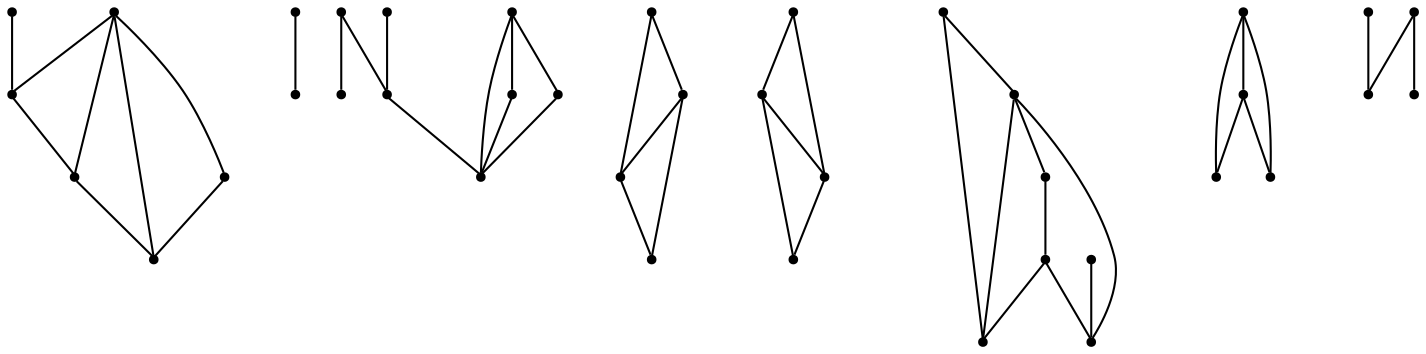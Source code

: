 graph {
  node [shape=point,comment="{\"directed\":false,\"doi\":\"10.1007/978-3-540-24595-7_3\",\"figure\":\"2\"}"]

  v0 [pos="1536.1826217296511,641.8777547330935"]
  v1 [pos="1514.1785337936046,376.81529542319765"]
  v2 [pos="1411.409402252907,413.50276490561953"]
  v3 [pos="1499.112191133721,594.1267730843305"]
  v4 [pos="1486.610882994186,449.19027507814553"]
  v5 [pos="1486.7974246002907,493.75178834311953"]
  v6 [pos="1484.7980559593025,552.940376803406"]
  v7 [pos="1426.0996729651163,310.7528132251182"]
  v8 [pos="1195.8067950581394,365.06526490561953"]
  v9 [pos="1160.425254360465,414.3778564583539"]
  v10 [pos="1147.1727561773257,560.252897148458"]
  v11 [pos="1132.5450581395348,457.5653157682497"]
  v12 [pos="1124.793581940407,334.2527788928428"]
  v13 [pos="1022.3995525981105,369.50277507814553"]
  v14 [pos="1097.6010492369185,405.19028525067165"]
  v15 [pos="1072.033784520349,596.0018239469607"]
  v16 [pos="1066.4702375545057,699.6902547330935"]
  v17 [pos="1064.4688658248547,640.5017934293826"]
  v18 [pos="1044.4661655159882,523.5642832568565"]
  v19 [pos="1037.0897756177324,266.7528233976443"]
  v20 [pos="758.2254156068313,530.9402547330935"]
  v21 [pos="736.1588185864824,707.0027750781455"]
  v22 [pos="730.5952716206396,603.3143442920127"]
  v23 [pos="738.1581395348837,647.8767476530154"]
  v24 [pos="670.1465070857557,464.8778361133018"]
  v25 [pos="728.8449536700581,376.81529542319765"]
  v26 [pos="714.154730650436,274.06429470094827"]
  v27 [pos="655.4562999636628,289.62781449668387"]
  v28 [pos="653.7059661155523,412.50280559572366"]
  v29 [pos="655.4562999636628,567.6278513720908"]
  v30 [pos="626.0758221293604,340.1278259407758"]
  v31 [pos="429.4142544058866,465.7517832568565"]
  v32 [pos="422.47441860465113,616.1267679980674"]
  v33 [pos="385.34354560319764,663.877876803406"]
  v34 [pos="409.1604844204215,573.9402852506716"]
  v35 [pos="348.64924259629356,392.3768442920127"]
  v36 [pos="314.7054108375727,500.56534628582784"]
  v37 [pos="304.20242210210756,307.9393150460004"]
  v38 [pos="341.3353617823401,355.69026490561953"]

  v0 -- v7 [id="-1",pos="1536.1826217296511,641.8777547330935 1527.4841933139535,641.3810175708213 1527.4841933139535,641.3810175708213 1527.4841933139535,641.3810175708213 1526.604742005814,641.5768386971234 1526.604742005814,641.5768386971234 1526.604742005814,641.5768386971234 1525.3337027616278,641.8685358813682 1525.3337027616278,641.8685358813682 1525.3337027616278,641.8685358813682 1523.766715116279,642.2601781339724 1523.766715116279,642.2601781339724 1523.766715116279,642.2601781339724 1521.808012354651,642.7517654549359 1521.808012354651,642.7517654549359 1521.808012354651,642.7517654549359 1519.4617914244186,643.2392837654828 1519.4617914244186,643.2392837654828 1519.4617914244186,643.2392837654828 1516.8196220930233,643.8267471443891 1516.8196220930233,643.8267471443891 1516.8196220930233,643.8267471443891 1513.7857376453487,644.510086581238 1513.7857376453487,644.510086581238 1513.7857376453487,644.510086581238 1510.3601380813952,645.2933710864463 1510.3601380813952,645.2933710864463 1510.3601380813952,645.2933710864463 1506.7385537790697,645.981033846863 1506.7385537790697,645.981033846863 1506.7385537790697,645.981033846863 1502.7253815406978,646.7599950285037 1502.7253815406978,646.7599950285037 1502.7253815406978,646.7599950285037 1498.4203306686047,647.6434789152224 1498.4203306686047,647.6434789152224 1498.4203306686047,647.6434789152224 1494.0154433139535,648.4267634204307 1494.0154433139535,648.4267634204307 1494.0154433139535,648.4267634204307 1489.3186773255813,649.2059789152224 1489.3186773255813,649.2059789152224 1489.3186773255813,649.2059789152224 1484.4261809593022,649.9892634204307 1484.4261809593022,649.9892634204307 1484.4261809593022,649.9892634204307 1479.4334665697675,650.6766718676963 1479.4334665697675,650.6766718676963 1479.4334665697675,650.6766718676963 1469.0607739825582,651.8475296150922 1469.0607739825582,651.8475296150922 1469.0607739825582,651.8475296150922 1463.7764353197674,652.3393712492068 1463.7764353197674,652.3393712492068 1463.7764353197674,652.3393712492068 1458.3963299418604,652.7310135018109 1458.3963299418604,652.7310135018109 1458.3963299418604,652.7310135018109 1453.0119004360465,652.926834628113 1453.0119004360465,652.926834628113 1453.0119004360465,652.926834628113 1447.6317950581395,653.0227106860557 1447.6317950581395,653.0227106860557 1447.6317950581395,653.0227106860557 1442.1515988372093,652.926834628113 1442.1515988372093,652.926834628113 1442.1515988372093,652.926834628113 1436.671402616279,652.7310135018109 1436.671402616279,652.7310135018109 1436.671402616279,652.7310135018109 1431.191206395349,652.2391718676963 1431.191206395349,652.2391718676963 1431.191206395349,652.2391718676963 1425.7110101744186,651.5558324308474 1425.7110101744186,651.5558324308474 1425.7110101744186,651.5558324308474 1420.2308139534885,650.6766718676963 1420.2308139534885,650.6766718676963 1420.2308139534885,650.6766718676963 1414.6506540697674,649.5017451098838 1414.6506540697674,649.5017451098838 1414.6506540697674,649.5017451098838 1409.0745639534885,648.1309972257693 1409.0745639534885,648.1309972257693 1409.0745639534885,648.1309972257693 1403.4944040697674,646.3683527758994 1403.4944040697674,646.3683527758994 1403.4944040697674,646.3683527758994 1397.9183139534885,644.3142654549359 1397.9183139534885,644.3142654549359 1397.9183139534885,644.3142654549359 1392.3381540697674,641.8685358813682 1392.3381540697674,641.8685358813682 1392.3381540697674,641.8685358813682 1386.7620639534885,639.1308548104047 1386.7620639534885,639.1308548104047 1386.7620639534885,639.1308548104047 1381.1819040697674,635.9018407316287 1381.1819040697674,635.9018407316287 1381.1819040697674,635.9018407316287 1375.7017078488373,632.3768061450401 1375.7017078488373,632.3768061450401 1375.7017078488373,632.3768061450401 1370.3216024709302,628.2683771899619 1370.3216024709302,628.2683771899619 1370.3216024709302,628.2683771899619 1365.0372638081394,623.8685053637901 1365.0372638081394,623.8685053637901 1365.0372638081394,623.8685053637901 1360.0446765988372,618.9727228930869 1360.0446765988372,618.9727228930869 1360.0446765988372,618.9727228930869 1355.7396257267442,614.1809545011599 1355.7396257267442,614.1809545011599 1355.7396257267442,614.1809545011599 1351.6305595930232,609.1892959725141 1351.6305595930232,609.1892959725141 1351.6305595930232,609.1892959725141 1347.8132449127907,604.1017613859256 1347.8132449127907,604.1017613859256 1347.8132449127907,604.1017613859256 1344.3875181686046,599.0142267993369 1344.3875181686046,599.0142267993369 1344.3875181686046,599.0142267993369 1341.1577761627907,593.9266922127484 1341.1577761627907,593.9266922127484 1341.1577761627907,593.9266922127484 1338.3197492732559,588.8394119393109 1338.3197492732559,588.8394119393109 1338.3197492732559,588.8394119393109 1335.6775799418604,584.0435745369672 1335.6775799418604,584.0435745369672 1335.6775799418604,584.0435745369672 1333.331359011628,579.3476822029828 1333.331359011628,579.3476822029828 1333.331359011628,579.3476822029828 1331.2726925872093,574.8476109953006 1331.2726925872093,574.8476109953006 1331.2726925872093,574.8476109953006 1329.413953488372,570.5433609139203 1329.413953488372,570.5433609139203 1329.413953488372,570.5433609139203 1327.751199127907,566.5310623299359 1327.751199127907,566.5310623299359 1327.751199127907,566.5310623299359 1326.3800690406977,562.6184545011599 1326.3800690406977,562.6184545011599 1326.3800690406977,562.6184545011599 1325.1090297965115,559.0934199145713 1325.1090297965115,559.0934199145713 1325.1090297965115,559.0934199145713 1324.033848110465,555.6683303963422 1324.033848110465,555.6683303963422 1324.033848110465,555.6683303963422 1323.1503270348837,552.4433853279828 1323.1503270348837,552.4433853279828 1323.1503270348837,552.4433853279828 1322.366769622093,549.4101923755088 1322.366769622093,549.4101923755088 1322.366769622093,549.4101923755088 1321.7833938953488,546.5725662361859 1321.7833938953488,546.5725662361859 1321.7833938953488,546.5725662361859 1321.1958212209302,543.8310704679568 1321.1958212209302,543.8310704679568 1321.1958212209302,543.8310704679568 1320.4122638081394,538.7435358813682 1320.4122638081394,538.7435358813682 1320.4122638081394,538.7435358813682 1320.1164425872093,536.2975519946494 1320.1164425872093,536.2975519946494 1320.1164425872093,536.2975519946494 1319.9204578488373,533.9476984790244 1319.9204578488373,533.9476984790244 1319.9204578488373,533.9476984790244 1319.7246002906977,531.5017145923057 1319.7246002906977,531.5017145923057 1319.7246002906977,531.5017145923057 1319.5329396802326,529.1559300870974 1319.5329396802326,529.1559300870974 1319.5329396802326,529.1559300870974 1319.432976017442,526.7102005135297 1319.432976017442,526.7102005135297 1319.432976017442,526.7102005135297 1319.2371184593023,524.1642715584516 1319.2371184593023,524.1642715584516 1319.2371184593023,524.1642715584516 1319.1412245639535,521.6226659269412 1319.1412245639535,521.6226659269412 1319.1412245639535,521.6226659269412 1319.1412245639535,518.8809158455609 1319.1412245639535,518.8809158455609 1319.1412245639535,518.8809158455609 1319.0411337209302,515.9476679614463 1319.0411337209302,515.9476679614463 1319.0411337209302,515.9476679614463 1318.945367005814,512.9142206958213 1318.945367005814,512.9142206958213 1318.945367005814,512.9142206958213 1318.945367005814,509.5850072355349 1318.945367005814,509.5850072355349 1318.945367005814,509.5850072355349 1318.8452761627907,506.16017203045675 1318.8452761627907,506.16017203045675 1318.8452761627907,506.16017203045675 1318.7495094476744,502.3475092700401 1318.7495094476744,502.3475092700401 1318.7495094476744,502.3475092700401 1318.7495094476744,484.3434097420453 1318.7495094476744,484.3434097420453 1318.7495094476744,484.3434097420453 1318.8452761627907,479.0600540291547 1318.8452761627907,479.0600540291547 1318.8452761627907,479.0600540291547 1318.945367005814,473.4809321216026 1318.945367005814,473.4809321216026 1318.945367005814,473.4809321216026 1319.2371184593023,467.61011302980575 1319.2371184593023,467.61011302980575 1319.2371184593023,467.61011302980575 1319.5329396802326,461.44759675376406 1319.5329396802326,461.44759675376406 1319.5329396802326,461.44759675376406 1319.9204578488373,455.0892593514203 1319.9204578488373,455.0892593514203 1319.9204578488373,455.0892593514203 1320.5081577034885,448.4351557544151 1320.5081577034885,448.4351557544151 1320.5081577034885,448.4351557544151 1321.2915879360464,441.6851760994672 1321.2915879360464,441.6851760994672 1321.2915879360464,441.6851760994672 1322.175109011628,434.93087312095156 1322.175109011628,434.93087312095156 1322.175109011628,434.93087312095156 1323.3461845930233,428.1808934660037 1323.3461845930233,428.1808934660037 1323.3461845930233,428.1808934660037 1325.0089389534883,420.54768423748806 1325.0089389534883,420.54768423748806 1325.0089389534883,420.54768423748806 1326.871875,413.2102412036338 1326.871875,413.2102412036338 1326.871875,413.2102412036338 1329.022238372093,406.2641861092328 1329.022238372093,406.2641861092328 1329.022238372093,406.2641861092328 1331.37265625,399.61008251222756 1331.37265625,399.61008251222756 1331.37265625,399.61008251222756 1333.914734738372,393.34762116782656 1333.914734738372,393.34762116782656 1333.914734738372,393.34762116782656 1336.6569949127907,387.38092601808694 1336.6569949127907,387.38092601808694 1336.6569949127907,387.38092601808694 1339.3949309593022,381.9017491788943 1339.3949309593022,381.9017491788943 1339.3949309593022,381.9017491788943 1342.3330486918605,376.7142695239463 1342.3330486918605,376.7142695239463 1342.3330486918605,376.7142695239463 1345.366933139535,371.82255606365993 1345.366933139535,371.82255606365993 1345.366933139535,371.82255606365993 1348.496711482558,367.22686311118593 1348.496711482558,367.22686311118593 1348.496711482558,367.22686311118593 1351.6305595930232,362.91854401938906 1351.6305595930232,362.91854401938906 1351.6305595930232,362.91854401938906 1354.8603015988372,358.9100601326703 1354.8603015988372,358.9100601326703 1354.8603015988372,358.9100601326703 1358.1859375,354.99338329347756 1358.1859375,354.99338329347756 1358.1859375,354.99338329347756 1361.611664244186,351.37679597251406 1361.611664244186,351.37679597251406 1361.611664244186,351.37679597251406 1365.0372638081394,347.95170645428493 1365.0372638081394,347.95170645428493 1365.0372638081394,347.95170645428493 1368.462863372093,344.7226923755088 1368.462863372093,344.7226923755088 1368.462863372093,344.7226923755088 1371.9843568313954,341.58930004152444 1371.9843568313954,341.58930004152444 1371.9843568313954,341.58930004152444 1375.5058502906977,338.65605215740993 1375.5058502906977,338.65605215740993 1375.5058502906977,338.65605215740993 1379.0315406976745,335.9143020760297 1379.0315406976745,335.9143020760297 1379.0315406976745,335.9143020760297 1382.5530341569768,333.2726242195844 1382.5530341569768,333.2726242195844 1382.5530341569768,333.2726242195844 1385.9786337209302,330.73089143149843 1385.9786337209302,330.73089143149843 1385.9786337209302,330.73089143149843 1389.4042332848837,328.3809107592979 1389.4042332848837,328.3809107592979 1389.4042332848837,328.3809107592979 1392.7298691860465,326.13100231203225 1392.7298691860465,326.13100231203225 1392.7298691860465,326.13100231203225 1395.9596111918604,323.98091177655056 1395.9596111918604,323.98091177655056 1395.9596111918604,323.98091177655056 1398.9936228197673,322.0225733569541 1398.9936228197673,322.0225733569541 1398.9936228197673,322.0225733569541 1401.9274164244187,320.26005606365993 1401.9274164244187,320.26005606365993 1401.9274164244187,320.26005606365993 1404.6696765988372,318.59761099530056 1404.6696765988372,318.59761099530056 1404.6696765988372,318.59761099530056 1407.2159520348837,317.1309870532432 1407.2159520348837,317.1309870532432 1407.2159520348837,317.1309870532432 1409.46640625,315.85598807049587 1409.46640625,315.85598807049587 1409.46640625,315.85598807049587 1411.5208757267442,314.6851303231 1411.5208757267442,314.6851303231 1411.5208757267442,314.6851303231 1413.2795239825582,313.70589753501406 1413.2795239825582,313.70589753501406 1413.2795239825582,313.70589753501406 1414.750617732558,312.9226130298057 1414.750617732558,312.9226130298057 1414.750617732558,312.9226130298057 1416.0217841569768,312.2392735929568 1416.0217841569768,312.2392735929568 1416.0217841569768,312.2392735929568 1417.0010719476743,311.74755911541774 1417.0010719476743,311.74755911541774 1417.0010719476743,311.74755911541774 1426.0996729651163,310.7528132251182 1426.0996729651163,310.7528132251182 1426.0996729651163,310.7528132251182"]
  v37 -- v33 [id="-3",pos="304.20242210210756,307.9393150460004 293.462917877907,304.11841889731875 293.462917877907,304.11841889731875 293.462917877907,304.11841889731875 290.7207530886628,304.2142949552615 290.7207530886628,304.2142949552615 290.7207530886628,304.2142949552615 287.7868640988372,304.31424002362087 287.7868640988372,304.31424002362087 287.7868640988372,304.31424002362087 284.5570902979651,304.4101160815635 284.5570902979651,304.4101160815635 284.5570902979651,304.4101160815635 281.2314861918605,304.70181326580837 281.2314861918605,304.70181326580837 281.2314861918605,304.70181326580837 277.6099654796512,304.99757946046975 277.6099654796512,304.99757946046975 277.6099654796512,304.99757946046975 273.9884765625,305.38934886964944 273.9884765625,305.38934886964944 273.9884765625,305.38934886964944 270.17109829215116,305.87674002362087 270.17109829215116,305.87674002362087 270.17109829215116,305.87674002362087 266.25785792151163,306.46433055910256 266.25785792151163,306.46433055910256 266.25785792151163,306.46433055910256 262.34463344840117,307.24761506431093 262.34463344840117,307.24761506431093 262.34463344840117,307.24761506431093 258.4272438226744,308.12677562746194 258.4272438226744,308.12677562746194 258.4272438226744,308.12677562746194 254.51400345203487,309.20595348390725 254.51400345203487,309.20595348390725 254.51400345203487,309.20595348390725 250.6007789789244,310.4767562996625 250.6007789789244,310.4767562996625 250.6007789789244,310.4767562996625 246.68755450581395,311.9435073982953 246.68755450581395,311.9435073982953 246.68755450581395,311.9435073982953 242.87017623546512,313.6059524666547 242.87017623546512,313.6059524666547 242.87017623546512,313.6059524666547 239.05279796511627,315.564290886251 239.05279796511627,315.564290886251 239.05279796511627,315.564290886251 235.33544694767443,317.8143264900922 235.33544694767443,317.8143264900922 235.33544694767443,317.8143264900922 231.6139148800872,320.36012828859475 231.6139148800872,320.36012828859475 231.6139148800872,320.36012828859475 228.0924214207849,323.29350332928493 228.0924214207849,323.29350332928493 228.0924214207849,323.29350332928493 224.57094385901163,326.62258963299587 224.57094385901163,326.62258963299587 224.57094385901163,326.62258963299587 221.14529660247092,330.3392491788943 221.14529660247092,330.3392491788943 221.14529660247092,330.3392491788943 217.81551144622094,334.44767813397243 217.81551144622094,334.44767813397243 217.81551144622094,334.44767813397243 214.6857648982558,339.1435704679568 214.6857648982558,339.1435704679568 214.6857648982558,339.1435704679568 211.65186455305232,344.2308507413943 211.65186455305232,344.2308507413943 211.65186455305232,344.2308507413943 208.81383766351743,350.00604808839944 208.81383766351743,350.00604808839944 208.81383766351743,350.00604808839944 206.2675304324128,356.26850943280056 206.2675304324128,356.26850943280056 206.2675304324128,356.26850943280056 203.92126180959303,363.01848908774843 203.92126180959303,363.01848908774843 203.92126180959303,363.01848908774843 201.8667128452035,370.26005606365993 201.8667128452035,370.26005606365993 201.8667128452035,370.26005606365993 200.4956304505814,376.6183934660037 200.4956304505814,376.6183934660037 200.4956304505814,376.6183934660037 199.32040561409883,383.0766759367068 199.32040561409883,383.0766759367068 199.32040561409883,383.0766759367068 198.3410542332849,389.63083446535256 198.3410542332849,389.63083446535256 198.3410542332849,389.63083446535256 197.55757630813955,396.0893712492068 197.55757630813955,396.0893712492068 197.55757630813955,396.0893712492068 196.87412563590115,402.54765371990993 196.87412563590115,402.54765371990993 196.87412563590115,402.54765371990993 196.3865325218023,408.81011506431093 196.3865325218023,408.81011506431093 196.3865325218023,408.81011506431093 196.0906477107558,414.87675528240993 196.0906477107558,414.87675528240993 196.0906477107558,414.87675528240993 195.79892805232558,420.64762930584743 195.79892805232558,420.64762930584743 195.79892805232558,420.64762930584743 195.60305459665696,426.2226822029828 195.60305459665696,426.2226822029828 195.60305459665696,426.2226822029828 195.50302734375,431.4101618579307 195.50302734375,431.4101618579307 195.50302734375,431.4101618579307 195.50302734375,436.40182038657656 195.50302734375,436.40182038657656 195.50302734375,436.40182038657656 195.40718114098837,441.09771272056093 195.40718114098837,441.09771272056093 195.40718114098837,441.09771272056093 195.50302734375,445.4975845467328 195.50302734375,445.4975845467328 195.50302734375,445.4975845467328 195.50302734375,449.6100825122276 195.50302734375,449.6100825122276 195.50302734375,449.6100825122276 195.60305459665696,453.5226903410036 195.60305459665696,453.5226903410036 195.60305459665696,453.5226903410036 195.6989007994186,457.23922273032656 195.6989007994186,457.23922273032656 195.6989007994186,457.23922273032656 195.79892805232558,460.66431224855575 195.79892805232558,460.66431224855575 195.79892805232558,460.66431224855575 195.8947742550872,463.9935257088422 195.8947742550872,463.9935257088422 195.8947742550872,463.9935257088422 196.0906477107558,467.12259471925887 196.0906477107558,467.12259471925887 196.0906477107558,467.12259471925887 196.19065906613372,470.15604198488387 196.19065906613372,470.15604198488387 196.19065906613372,470.15604198488387 196.58240597747093,476.02686107668075 196.58240597747093,476.02686107668075 196.58240597747093,476.02686107668075 197.4617301053779,484.5392308683474 197.4617301053779,484.5392308683474 197.4617301053779,484.5392308683474 197.75344976380813,487.5726781339724 197.75344976380813,487.5726781339724 197.75344976380813,487.5726781339724 198.24520803052326,490.60587108644637 198.24520803052326,490.60587108644637 198.24520803052326,490.60587108644637 198.7328011446221,493.73519441001406 198.7328011446221,493.73519441001406 198.7328011446221,493.73519441001406 199.32040561409883,497.0644078703005 199.32040561409883,497.0644078703005 199.32040561409883,497.0644078703005 200.00803733648254,500.58511913332137 200.00803733648254,500.58511913332137 200.00803733648254,500.58511913332137 200.69150390625,504.2060297778526 200.69150390625,504.2060297778526 200.69150390625,504.2060297778526 201.57082803415696,508.1183832934776 201.57082803415696,508.1183832934776 201.57082803415696,508.1183832934776 202.65019077034884,512.3267573169151 202.65019077034884,512.3267573169151 202.65019077034884,512.3267573169151 203.82125045421512,516.8268285245974 203.82125045421512,516.8268285245974 203.82125045421512,516.8268285245974 205.0964866460756,521.5227208585818 205.0964866460756,521.5227208585818 205.0964866460756,521.5227208585818 206.65927734375,526.5143793872276 206.65927734375,526.5143793872276 206.65927734375,526.5143793872276 208.3262445494186,531.8933568449099 208.3262445494186,531.8933568449099 208.3262445494186,531.8933568449099 210.1849359556686,537.472733065613 210.1849359556686,537.472733065613 210.1849359556686,537.472733065613 212.33533112281975,543.3435521574099 212.33533112281975,543.3435521574099 212.33533112281975,543.3435521574099 214.6857648982558,549.5060684334516 214.6857648982558,549.5060684334516 214.6857648982558,549.5060684334516 217.3279183321221,555.8644058357953 217.3279183321221,555.8644058357953 217.3279183321221,555.8644058357953 220.16596111918605,562.4226333748578 220.16596111918605,562.4226333748578 220.16596111918605,562.4226333748578 223.29570766715116,569.076736971863 223.29570766715116,569.076736971863 223.29570766715116,569.076736971863 226.62549282340115,575.8267166268109 226.62549282340115,575.8267166268109 226.62549282340115,575.8267166268109 230.24699763808138,582.4810745369672 230.24699763808138,582.4810745369672 230.24699763808138,582.4810745369672 234.16022211119187,588.9350336841026 234.16022211119187,588.9350336841026 234.16022211119187,588.9350336841026 238.66106695130813,595.7852127205609 238.66106695130813,595.7852127205609 238.66106695130813,595.7852127205609 243.35776934956394,602.1476191333213 243.35776934956394,602.1476191333213 243.35776934956394,602.1476191333213 248.15449900072673,608.2101903410037 248.15449900072673,608.2101903410037 248.15449900072673,608.2101903410037 253.04707485465116,613.7893122485557 253.04707485465116,613.7893122485557 253.04707485465116,613.7893122485557 258.0354969113372,618.9727228930869 258.0354969113372,618.9727228930869 258.0354969113372,618.9727228930869 263.0281000181686,623.672684237488 263.0281000181686,623.672684237488 263.0281000181686,623.672684237488 268.020703125,627.9766800057172 268.020703125,627.9766800057172 268.020703125,627.9766800057172 273.00912518168604,631.8892878344932 273.00912518168604,631.8892878344932 273.00912518168604,631.8892878344932 278.00171239098836,635.5101984790244 278.00171239098836,635.5101984790244 278.00171239098836,635.5101984790244 282.9901344476744,638.7392125578006 282.9901344476744,638.7392125578006 282.9901344476744,638.7392125578006 287.98272165697676,641.5768386971234 287.98272165697676,641.5768386971234 287.98272165697676,641.5768386971234 292.8753134084302,644.2183893969932 292.8753134084302,644.2183893969932 292.8753134084302,644.2183893969932 297.8679006177326,646.6643732837119 297.8679006177326,646.6643732837119 297.8679006177326,646.6643732837119 302.76049236918607,648.7184606046756 302.76049236918607,648.7184606046756 302.76049236918607,648.7184606046756 307.65305232558137,650.6766718676963 307.65305232558137,650.6766718676963 307.65305232558137,650.6766718676963 312.54564407703486,652.4349929939984 312.54564407703486,652.4349929939984 312.54564407703486,652.4349929939984 317.3423737281977,654.0018163175662 317.3423737281977,654.0018163175662 317.3423737281977,654.0018163175662 322.23493368459305,655.3725642016807 322.23493368459305,655.3725642016807 322.23493368459305,655.3725642016807 327.0274981831395,656.5477452726443 327.0274981831395,656.5477452726443 327.0274981831395,656.5477452726443 331.7283657340116,657.6227269620974 331.7283657340116,657.6227269620974 331.7283657340116,657.6227269620974 336.4250681322674,658.6018325936078 336.4250681322674,658.6018325936078 336.4250681322674,658.6018325936078 341.0217750726744,659.4809931567588 341.0217750726744,659.4809931567588 341.0217750726744,659.4809931567588 345.52678506540695,660.2642776619672 345.52678506540695,660.2642776619672 345.52678506540695,660.2642776619672 349.8317405523256,660.8517410408734 349.8317405523256,660.8517410408734 349.8317405523256,660.8517410408734 354.03670058139534,661.4392044197797 354.03670058139534,661.4392044197797 354.03670058139534,661.4392044197797 358.1499636627907,661.9267227303266 358.1499636627907,661.9267227303266 358.1499636627907,661.9267227303266 361.96734193313955,662.3183649829307 361.96734193313955,662.3183649829307 361.96734193313955,662.3183649829307 365.4888035973837,662.7100072355349 365.4888035973837,662.7100072355349 365.4888035973837,662.7100072355349 368.8144394985465,662.9058283618369 368.8144394985465,662.9058283618369 368.8144394985465,662.9058283618369 371.84832394622094,663.1975255460818 371.84832394622094,663.1975255460818 371.84832394622094,663.1975255460818 374.59052053052324,663.3933466723838 374.59052053052324,663.3933466723838 374.59052053052324,663.3933466723838 385.34354560319764,663.877876803406 385.34354560319764,663.877876803406 385.34354560319764,663.877876803406"]
  v37 -- v38 [id="-7",pos="304.20242210210756,307.9393150460004 341.3353617823401,355.69026490561953 341.3353617823401,355.69026490561953 341.3353617823401,355.69026490561953"]
  v36 -- v34 [id="-9",pos="314.7054108375727,500.56534628582784 316.26299509447676,509.3891861092328 316.26299509447676,509.3891861092328 316.26299509447676,509.3891861092328 317.9299781976744,512.0309911222537 317.9299781976744,512.0309911222537 317.9299781976744,512.0309911222537 319.6886264534884,514.8683629484256 319.6886264534884,514.8683629484256 319.6886264534884,514.8683629484256 321.64732921511626,517.9018102140506 321.64732921511626,517.9018102140506 321.64732921511626,517.9018102140506 323.70189407703486,520.9350031665244 323.70189407703486,520.9350031665244 323.70189407703486,520.9350031665244 325.66056504360466,523.9684504321494 325.66056504360466,523.9684504321494 325.66056504360466,523.9684504321494 329.5738054142442,529.6434483976443 329.5738054142442,529.6434483976443 329.5738054142442,529.6434483976443 331.53250817587207,532.1893773527224 331.53250817587207,532.1893773527224 331.53250817587207,532.1893773527224 333.29115643168603,534.6351069262901 333.29115643168603,534.6351069262901 333.29115643168603,534.6351069262901 335.0540016351744,536.8850153735557 335.0540016351744,536.8850153735557 335.0540016351744,536.8850153735557 336.71678779069765,538.9393570076703 336.71678779069765,538.9393570076703 336.71678779069765,538.9393570076703 338.3796057412791,540.7976232023318 338.3796057412791,540.7976232023318 338.3796057412791,540.7976232023318 340.04658884447673,542.5600133390506 340.04658884447673,542.5600133390506 340.04658884447673,542.5600133390506 341.60937954215115,544.2227127205609 341.60937954215115,544.2227127205609 341.60937954215115,544.2227127205609 343.2721974927326,545.7892817309776 343.2721974927326,545.7892817309776 343.2721974927326,545.7892817309776 344.9391488008721,547.2559056730349 344.9391488008721,547.2559056730349 344.9391488008721,547.2559056730349 346.6978288517442,548.6269078703006 346.6978288517442,548.6269078703006 346.6978288517442,548.6269078703006 348.36064680232556,549.9933324308474 348.36064680232556,549.9933324308474 348.36064680232556,549.9933324308474 350.22348746366276,551.2684585701703 350.22348746366276,551.2684585701703 350.22348746366276,551.2684585701703 352.1780250726744,552.5392613859256 352.1780250726744,552.5392613859256 352.1780250726744,552.5392613859256 354.13669603924416,553.714188143738 354.13669603924416,553.714188143738 354.13669603924416,553.714188143738 358.6375408793605,556.2560480883994 358.6375408793605,556.2560480883994 358.6375408793605,556.2560480883994 361.18384811046514,557.5309199145713 361.18384811046514,557.5309199145713 361.18384811046514,557.5309199145713 363.921847747093,558.8017227303266 363.921847747093,558.8017227303266 363.921847747093,558.8017227303266 366.85990188953485,560.0725255460818 366.85990188953485,560.0725255460818 366.85990188953485,560.0725255460818 369.9896484375,561.4435277433474 369.9896484375,561.4435277433474 369.9896484375,561.4435277433474 373.31528433866276,562.8142756274619 373.31528433866276,562.8142756274619 373.31528433866276,562.8142756274619 376.8409429505814,564.2808995695193 376.8409429505814,564.2808995695193 376.8409429505814,564.2808995695193 380.46243186773256,565.7475235115766 380.46243186773256,565.7475235115766 380.46243186773256,565.7475235115766 384.1797828851744,567.1185257088422 384.1797828851744,567.1185257088422 384.1797828851744,567.1185257088422 387.8013035973837,568.4892735929568 387.8013035973837,568.4892735929568 387.8013035973837,568.4892735929568 391.2269349563953,569.7600764087119 391.2269349563953,569.7600764087119 391.2269349563953,569.7600764087119 394.2608511991279,570.9350031665244 394.2608511991279,570.9350031665244 394.2608511991279,570.9350031665244 396.99885083575583,571.9143631111859 396.99885083575583,571.9143631111859 396.99885083575583,571.9143631111859 409.1604844204215,573.9402852506716 409.1604844204215,573.9402852506716 409.1604844204215,573.9402852506716"]
  v1 -- v4 [id="-19",pos="1514.1785337936046,376.81529542319765 1516.2320494186047,386.5976415128787 1516.2320494186047,386.5976415128787 1516.2320494186047,386.5976415128787 1516.523800872093,388.9474950285037 1516.523800872093,388.9474950285037 1516.523800872093,388.9474950285037 1516.8196220930233,391.39347891522243 1516.8196220930233,391.39347891522243 1516.8196220930233,391.39347891522243 1517.0154796511629,394.0350296150922 1517.0154796511629,394.0350296150922 1517.0154796511629,394.0350296150922 1517.0154796511629,396.7727106860557 1517.0154796511629,396.7727106860557 1517.0154796511629,396.7727106860557 1516.9155159883721,399.71002758058694 1516.9155159883721,399.71002758058694 1516.9155159883721,399.71002758058694 1516.6237645348838,402.8393509041547 1516.6237645348838,402.8393509041547 1516.6237645348838,402.8393509041547 1516.0361918604651,406.1685643644412 1516.0361918604651,406.1685643644412 1516.0361918604651,406.1685643644412 1515.2526344476744,409.7851516854047 1515.2526344476744,409.7851516854047 1515.2526344476744,409.7851516854047 1514.1774527616278,413.5060073982953 1514.1774527616278,413.5060073982953 1514.1774527616278,413.5060073982953 1512.8064498546512,417.12666372967556 1512.8064498546512,417.12666372967556 1512.8064498546512,417.12666372967556 1511.339425872093,420.54768423748806 1511.339425872093,420.54768423748806 1511.339425872093,420.54768423748806 1509.7725654069768,423.58087718996194 1509.7725654069768,423.58087718996194 1509.7725654069768,423.58087718996194 1508.109683866279,426.3226272713422 1508.109683866279,426.3226272713422 1508.109683866279,426.3226272713422 1506.4427325581396,428.86423290285256 1506.4427325581396,428.86423290285256 1506.4427325581396,428.86423290285256 1504.7798510174418,431.11846467368593 1504.7798510174418,431.11846467368593 1504.7798510174418,431.11846467368593 1503.1170966569766,433.17255199464944 1503.1170966569766,433.17255199464944 1503.1170966569766,433.17255199464944 1501.3542514534884,435.03107250246194 1501.3542514534884,435.03107250246194 1501.3542514534884,435.03107250246194 1499.6914970930231,436.7934626391807 1499.6914970930231,436.7934626391807 1499.6914970930231,436.7934626391807 1498.1245094476744,438.3559626391807 1498.1245094476744,438.3559626391807 1498.1245094476744,438.3559626391807 1496.56171875,439.822586581238 1496.56171875,439.822586581238 1496.56171875,439.822586581238 1495.2864825581396,441.09771272056093 1495.2864825581396,441.09771272056093 1495.2864825581396,441.09771272056093 1494.1154069767442,442.07681835207137 1494.1154069767442,442.07681835207137 1494.1154069767442,442.07681835207137 1486.610882994186,449.19027507814553 1486.610882994186,449.19027507814553 1486.610882994186,449.19027507814553"]
  v1 -- v2 [id="-26",pos="1514.1785337936046,376.81529542319765 1411.409402252907,413.50276490561953 1411.409402252907,413.50276490561953 1411.409402252907,413.50276490561953"]
  v1 -- v7 [id="-36",pos="1514.1785337936046,376.81529542319765 1511.9229287790697,368.10602367433694 1511.9229287790697,368.10602367433694 1511.9229287790697,368.10602367433694 1511.2394622093022,365.75591584556093 1511.2394622093022,365.75591584556093 1511.2394622093022,365.75591584556093 1510.4559047965115,363.21431021405056 1510.4559047965115,363.21431021405056 1510.4559047965115,363.21431021405056 1509.5765806686047,360.5725052010297 1509.5765806686047,360.5725052010297 1509.5765806686047,360.5725052010297 1508.597292877907,357.7351333748578 1508.597292877907,357.7351333748578 1508.597292877907,357.7351333748578 1507.4220203488371,354.99338329347756 1507.4220203488371,354.99338329347756 1507.4220203488371,354.99338329347756 1506.246875,352.06013540936306 1506.246875,352.06013540936306 1506.246875,352.06013540936306 1504.7798510174418,349.22250927004006 1504.7798510174418,349.22250927004006 1504.7798510174418,349.22250927004006 1503.2170603197674,346.2851923755088 1503.2170603197674,346.2851923755088 1503.2170603197674,346.2851923755088 1501.4543422965116,343.3516901782432 1501.4543422965116,343.3516901782432 1501.4543422965116,343.3516901782432 1499.3997456395348,340.4184422941287 1499.3997456395348,340.4184422941287 1499.3997456395348,340.4184422941287 1497.1492914244186,337.3849950285037 1497.1492914244186,337.3849950285037 1497.1492914244186,337.3849950285037 1494.5071220930233,334.3518020760297 1494.5071220930233,334.3518020760297 1494.5071220930233,334.3518020760297 1491.6690952034883,331.31848196698024 1491.6690952034883,331.31848196698024 1491.6690952034883,331.31848196698024 1488.3393895348836,328.2851618579307 1488.3393895348836,328.2851618579307 1488.3393895348836,328.2851618579307 1484.8178960755813,325.44766287518337 1484.8178960755813,325.44766287518337 1484.8178960755813,325.44766287518337 1481.1005450581395,322.80598501873806 1481.1005450581395,322.80598501873806 1481.1005450581395,322.80598501873806 1477.2831031976743,320.5559494148969 1477.2831031976743,320.5559494148969 1477.2831031976743,320.5559494148969 1473.4657885174418,318.4976659269412 1473.4657885174418,318.4976659269412 1473.4657885174418,318.4976659269412 1469.8442042151162,316.83509370200625 1469.8442042151162,316.83509370200625 1469.8442042151162,316.83509370200625 1466.2227470930231,315.46841482830837 1466.2227470930231,315.46841482830837 1466.2227470930231,315.46841482830837 1462.7012536337209,314.29348807049587 1462.7012536337209,314.29348807049587 1462.7012536337209,314.29348807049587 1459.375617732558,313.41013134035256 1459.375617732558,313.41013134035256 1459.375617732558,313.41013134035256 1456.045784883721,312.63091584556093 1456.045784883721,312.63091584556093 1456.045784883721,312.63091584556093 1452.816042877907,312.0434524666547 1452.816042877907,312.0434524666547 1452.816042877907,312.0434524666547 1449.586300872093,311.5517379891156 1449.586300872093,311.5517379891156 1449.586300872093,311.5517379891156 1446.5524164244187,311.2601679614463 1446.5524164244187,311.2601679614463 1446.5524164244187,311.2601679614463 1443.5185319767443,310.9642746102094 1443.5185319767443,310.9642746102094 1443.5185319767443,310.9642746102094 1440.6805050872092,310.8683985522666 1440.6805050872092,310.8683985522666 1440.6805050872092,310.8683985522666 1437.9424418604651,310.76845348390725 1437.9424418604651,310.76845348390725 1437.9424418604651,310.76845348390725 1435.3961664244187,310.6725774259646 1435.3961664244187,310.6725774259646 1435.3961664244187,310.6725774259646 1426.0996729651163,310.7528132251182 1426.0996729651163,310.7528132251182 1426.0996729651163,310.7528132251182"]
  v3 -- v0 [id="-39",pos="1499.112191133721,594.1267730843305 1536.1826217296511,641.8777547330935 1536.1826217296511,641.8777547330935 1536.1826217296511,641.8777547330935"]
  v35 -- v31 [id="-40",pos="348.64924259629356,392.3768442920127 358.34582122093025,393.9350845467328 358.34582122093025,393.9350845467328 358.34582122093025,393.9350845467328 360.8879632994186,394.52254792563906 360.8879632994186,394.52254792563906 360.8879632994186,394.52254792563906 363.53013263081397,395.1100113045453 363.53013263081397,395.1100113045453 363.53013263081397,395.1100113045453 366.36815952034885,395.8935501229047 366.36815952034885,395.8935501229047 366.36815952034885,395.8935501229047 369.30618186773256,396.67683462811306 369.30618186773256,396.67683462811306 369.30618186773256,396.67683462811306 372.34009811046514,397.65594025962343 372.34009811046514,397.65594025962343 372.34009811046514,397.65594025962343 375.46984465843025,398.8267980070193 375.46984465843025,398.8267980070193 375.46984465843025,398.8267980070193 378.59959120639536,400.1975458911338 378.59959120639536,400.1975458911338 378.59959120639536,400.1975458911338 381.92939226017444,401.76436921470156 381.92939226017444,401.76436921470156 381.92939226017444,401.76436921470156 385.35502361918606,403.62263540936306 385.35502361918606,403.62263540936306 385.35502361918606,403.62263540936306 388.87651707848835,405.77666779868593 388.87651707848835,405.77666779868593 388.87651707848835,405.77666779868593 392.59386809593025,408.31852774334743 392.59386809593025,408.31852774334743 392.59386809593025,408.31852774334743 396.31538426598837,411.1558995695193 396.31538426598837,411.1558995695193 396.31538426598837,411.1558995695193 400.0327352834302,414.3851679614463 400.0327352834302,414.3851679614463 400.0327352834302,414.3851679614463 403.26250908430234,417.5185602954307 403.26250908430234,417.5185602954307 403.26250908430234,417.5185602954307 406.2963935319767,420.74350536379006 406.2963935319767,420.74350536379006 406.2963935319767,420.74350536379006 409.13445221656974,423.9725194425662 409.13445221656974,423.9725194425662 409.13445221656974,423.9725194425662 411.58073219476745,427.10591177655056 411.58073219476745,427.10591177655056 411.58073219476745,427.10591177655056 413.7352925145349,430.2352351001182 413.7352925145349,430.2352351001182 413.7352925145349,430.2352351001182 415.7898573764535,433.2684280525922 415.7898573764535,433.2684280525922 415.7898573764535,433.2684280525922 417.54850563226745,436.20599926027444 417.54850563226745,436.20599926027444 417.54850563226745,436.20599926027444 419.11546148255815,439.0433710864463 419.11546148255815,439.0433710864463 419.11546148255815,439.0433710864463 420.58239007994183,441.976873283712 420.58239007994183,441.976873283712 420.58239007994183,441.976873283712 421.8576262718023,444.7183690519411 421.8576262718023,444.7183690519411 421.8576262718023,444.7183690519411 423.0287018531977,447.4560501229047 423.0287018531977,447.4560501229047 423.0287018531977,447.4560501229047 424.10804869186046,450.19754589113387 424.10804869186046,450.19754589113387 424.10804869186046,450.19754589113387 425.0874000726744,452.7394058357953 425.0874000726744,452.7394058357953 425.0874000726744,452.7394058357953 425.9667242005814,455.185135409363 425.9667242005814,455.185135409363 425.9667242005814,455.185135409363 426.7502180232558,457.4350438566286 426.7502180232558,457.4350438566286 426.7502180232558,457.4350438566286 429.4142544058866,465.7517832568565 429.4142544058866,465.7517832568565 429.4142544058866,465.7517832568565"]
  v5 -- v6 [id="-47",pos="1486.7974246002907,493.75178834311953 1484.7980559593025,552.940376803406 1484.7980559593025,552.940376803406 1484.7980559593025,552.940376803406"]
  v4 -- v2 [id="-61",pos="1486.610882994186,449.19027507814553 1477.3789970930231,447.84769237550887 1477.3789970930231,447.84769237550887 1477.3789970930231,447.84769237550887 1475.3244004360465,447.55599519126406 1475.3244004360465,447.55599519126406 1475.3244004360465,447.55599519126406 1472.6822311046512,447.0644078703005 1472.6822311046512,447.0644078703005 1472.6822311046512,447.0644078703005 1469.6483466569766,446.47669017824325 1469.6483466569766,446.47669017824325 1469.6483466569766,446.47669017824325 1466.4186046511627,445.889226799337 1466.4186046511627,445.889226799337 1466.4186046511627,445.889226799337 1463.2888263081395,445.30176342043075 1463.2888263081395,445.30176342043075 1463.2888263081395,445.30176342043075 1460.1549781976744,444.61842398358175 1460.1549781976744,444.61842398358175 1460.1549781976744,444.61842398358175 1457.3169513081396,443.9350845467328 1457.3169513081396,443.9350845467328 1457.3169513081396,443.9350845467328 1454.6747819767443,443.34762116782656 1454.6747819767443,443.34762116782656 1454.6747819767443,443.34762116782656 1452.2284702034883,442.66021272056093 1452.2284702034883,442.66021272056093 1452.2284702034883,442.66021272056093 1449.9780159883721,441.976873283712 1449.9780159883721,441.976873283712 1449.9780159883721,441.976873283712 1447.9235465116278,441.293533846863 1447.9235465116278,441.293533846863 1447.9235465116278,441.293533846863 1444.206195494186,439.7267105232953 1444.206195494186,439.7267105232953 1444.206195494186,439.7267105232953 1440.8763626453488,438.06426545493593 1440.8763626453488,438.06426545493593 1440.8763626453488,438.06426545493593 1439.3135719476743,437.1810358813682 1439.3135719476743,437.1810358813682 1439.3135719476743,437.1810358813682 1437.7465843023256,436.20599926027444 1437.7465843023256,436.20599926027444 1437.7465843023256,436.20599926027444 1436.1795966569766,435.1266942472537 1436.1795966569766,435.1266942472537 1436.1795966569766,435.1266942472537 1434.4209484011628,433.85589143149843 1434.4209484011628,433.85589143149843 1434.4209484011628,433.85589143149843 1432.6581031976743,432.4851435473838 1432.6581031976743,432.4851435473838 1432.6581031976743,432.4851435473838 1430.7994912790698,431.01851960532656 1430.7994912790698,431.01851960532656 1430.7994912790698,431.01851960532656 1428.8407885174418,429.3560745369672 1428.8407885174418,429.3560745369672 1428.8407885174418,429.3560745369672 1426.6862281976744,427.59343008709743 1426.6862281976744,427.59343008709743 1426.6862281976744,427.59343008709743 1424.5358648255815,425.6392878344932 1424.5358648255815,425.6392878344932 1424.5358648255815,425.6392878344932 1422.285410610465,423.58087718996194 1422.285410610465,423.58087718996194 1422.285410610465,423.58087718996194 1419.9349927325582,421.52678986899843 1419.9349927325582,421.52678986899843 1419.9349927325582,421.52678986899843 1411.409402252907,413.50276490561953 1411.409402252907,413.50276490561953 1411.409402252907,413.50276490561953"]
  v34 -- v35 [id="-62",pos="409.1604844204215,573.9402852506716 348.64924259629356,392.3768442920127 348.64924259629356,392.3768442920127 348.64924259629356,392.3768442920127"]
  v34 -- v31 [id="-65",pos="409.1604844204215,573.9402852506716 415.98571493459303,566.6266840747276 415.98571493459303,566.6266840747276 415.98571493459303,566.6266840747276 418.9196039244186,562.2268122485557 418.9196039244186,562.2268122485557 418.9196039244186,562.2268122485557 420.1906749636628,560.2683466723838 420.1906749636628,560.2683466723838 420.1906749636628,560.2683466723838 421.5617414607558,558.0184382251182 421.5617414607558,558.0184382251182 421.5617414607558,558.0184382251182 422.93283975290694,555.6683303963422 422.93283975290694,555.6683303963422 422.93283975290694,555.6683303963422 424.3997683502907,553.1267247648318 424.3997683502907,553.1267247648318 424.3997683502907,553.1267247648318 425.86672874273256,550.3852289966026 425.86672874273256,550.3852289966026 425.86672874273256,550.3852289966026 427.3378224927325,547.5476028572797 427.3378224927325,547.5476028572797 427.3378224927325,547.5476028572797 428.70475563226745,544.5144099048057 428.70475563226745,544.5144099048057 428.70475563226745,544.5144099048057 430.07582212936046,541.385086581238 430.07582212936046,541.385086581238 430.07582212936046,541.385086581238 431.4469204215116,537.9599970630088 431.4469204215116,537.9599970630088 431.4469204215116,537.9599970630088 432.7179914607558,534.3393407316287 432.7179914607558,534.3393407316287 432.7179914607558,534.3393407316287 433.8932003997093,530.4267329028526 433.8932003997093,530.4267329028526 433.8932003997093,530.4267329028526 434.96841388081396,526.2183588794151 434.96841388081396,526.2183588794151 434.96841388081396,526.2183588794151 435.9477652616279,521.7185419848838 435.9477652616279,521.7185419848838 435.9477652616279,521.7185419848838 436.7312272892442,517.1185257088422 436.7312272892442,517.1185257088422 436.7312272892442,517.1185257088422 437.31883175872093,512.5225784432172 437.31883175872093,512.5225784432172 437.31883175872093,512.5225784432172 437.6105832122093,508.0225072355349 437.6105832122093,508.0225072355349 437.6105832122093,508.0225072355349 437.7105786700581,503.81438752524843 437.7105786700581,503.81438752524843 437.7105786700581,503.81438752524843 437.6105832122093,499.9017796964724 437.6105832122093,499.9017796964724 437.6105832122093,499.9017796964724 437.4146938590116,496.2808690519411 437.4146938590116,496.2808690519411 437.4146938590116,496.2808690519411 437.0229469476744,492.856033846863 437.0229469476744,492.856033846863 437.0229469476744,492.856033846863 436.6312318313953,489.7226415128786 436.6312318313953,489.7226415128786 436.6312318313953,489.7226415128786 436.0477925145349,486.6891942472536 436.0477925145349,486.6891942472536 436.0477925145349,486.6891942472536 435.36016079215113,483.85182242108175 435.36016079215113,483.85182242108175 435.36016079215113,483.85182242108175 434.67669422238373,481.11439566326925 434.67669422238373,481.11439566326925 434.67669422238373,481.11439566326925 433.9890625,478.5684667081911 433.9890625,478.5684667081911 433.9890625,478.5684667081911 433.20973382994185,476.2226822029828 433.20973382994185,476.2226822029828 433.20973382994185,476.2226822029828 432.52213390261625,473.9725194425661 432.52213390261625,473.9725194425661 432.52213390261625,473.9725194425661 429.4142544058866,465.7517832568565 429.4142544058866,465.7517832568565 429.4142544058866,465.7517832568565"]
  v32 -- v33 [id="-102",pos="422.47441860465113,616.1267679980674 385.34354560319764,663.877876803406 385.34354560319764,663.877876803406 385.34354560319764,663.877876803406"]
  v35 -- v36 [id="-109",pos="348.64924259629356,392.3768442920127 340.04658884447673,398.2434036385297 340.04658884447673,398.2434036385297 340.04658884447673,398.2434036385297 338.08788608284885,399.71002758058694 338.08788608284885,399.71002758058694 338.08788608284885,399.71002758058694 336.0333530159884,401.27252758058694 336.0333530159884,401.27252758058694 336.0333530159884,401.27252758058694 333.9787881540698,403.0351720304568 333.9787881540698,403.0351720304568 333.9787881540698,403.0351720304568 331.82422783430235,404.99338329347756 331.82422783430235,404.99338329347756 331.82422783430235,404.99338329347756 329.66966751453486,407.0477249275922 329.66966751453486,407.0477249275922 329.66966751453486,407.0477249275922 327.61510265261626,409.20175731691506 327.61510265261626,409.20175731691506 327.61510265261626,409.20175731691506 325.4647074854651,411.6477412036338 325.4647074854651,411.6477412036338 325.4647074854651,411.6477412036338 323.4101426235465,414.2892919035037 323.4101426235465,414.2892919035037 323.4101426235465,414.2892919035037 321.35144440406975,417.12666372967556 321.35144440406975,417.12666372967556 321.35144440406975,417.12666372967556 319.29687954215115,420.35593212160256 319.29687954215115,420.35593212160256 319.29687954215115,420.35593212160256 317.3423737281977,423.87689769777444 317.3423737281977,423.87689769777444 317.3423737281977,423.87689769777444 315.38367096656975,427.6933751554568 315.38367096656975,427.6933751554568 315.38367096656975,427.6933751554568 313.62082576308137,431.89768016847756 313.62082576308137,431.89768016847756 313.62082576308137,431.89768016847756 311.95803960755813,436.40182038657656 311.95803960755813,436.40182038657656 311.95803960755813,436.40182038657656 310.586941315407,440.9975133390505 310.586941315407,440.9975133390505 310.586941315407,440.9975133390505 309.41589752906975,445.6934056730349 309.41589752906975,445.6934056730349 309.41589752906975,445.6934056730349 308.5323764534884,450.19754589113387 308.5323764534884,450.19754589113387 308.5323764534884,450.19754589113387 307.94477198401165,454.50179597251406 307.94477198401165,454.50179597251406 307.94477198401165,454.50179597251406 307.55305686773255,458.6102249275922 307.55305686773255,458.6102249275922 307.55305686773255,458.6102249275922 307.2613054142442,462.62252351157656 307.2613054142442,462.62252351157656 307.2613054142442,462.62252351157656 307.2613054142442,470.15604198488387 307.2613054142442,470.15604198488387 307.2613054142442,470.15604198488387 307.4571947674419,473.77669831626406 307.4571947674419,473.77669831626406 307.4571947674419,473.77669831626406 307.7489144258721,477.20178783449325 307.7489144258721,477.20178783449325 307.7489144258721,477.20178783449325 308.1406613372093,480.6268773527224 308.1406613372093,480.6268773527224 308.1406613372093,480.6268773527224 308.5323764534884,483.85182242108175 308.5323764534884,483.85182242108175 308.5323764534884,483.85182242108175 309.0241506177326,486.9852147550661 309.0241506177326,486.9852147550661 309.0241506177326,486.9852147550661 309.41589752906975,489.91846263918075 309.41589752906975,489.91846263918075 309.41589752906975,489.91846263918075 309.9034747456395,492.66021272056093 309.9034747456395,492.66021272056093 309.9034747456395,492.66021272056093 314.7054108375727,500.56534628582784 314.7054108375727,500.56534628582784 314.7054108375727,500.56534628582784"]
  v8 -- v16 [id="-112",pos="1195.8067950581394,365.06526490561953 1200.4357739825582,372.4100194425662 1200.4357739825582,372.4100194425662 1200.4357739825582,372.4100194425662 1201.315098110465,373.68107657147243 1201.315098110465,373.68107657147243 1201.315098110465,373.68107657147243 1202.3902797965115,375.24764558188906 1202.3902797965115,375.24764558188906 1202.3902797965115,375.24764558188906 1203.5655523255814,377.20585684490993 1203.5655523255814,377.20585684490993 1203.5655523255814,377.20585684490993 1205.032449127907,379.45601960532656 1205.032449127907,379.45601960532656 1205.032449127907,379.45601960532656 1206.5994367732558,382.0975703051963 1206.5994367732558,382.0975703051963 1206.5994367732558,382.0975703051963 1208.458175872093,385.03107250246194 1208.458175872093,385.03107250246194 1208.458175872093,385.03107250246194 1210.416878633721,388.26008658123806 1210.416878633721,388.26008658123806 1210.416878633721,388.26008658123806 1212.567242005814,391.78512116782656 1212.567242005814,391.78512116782656 1212.567242005814,391.78512116782656 1214.8217659883721,395.5975296150922 1214.8217659883721,395.5975296150922 1214.8217659883721,395.5975296150922 1217.1681140988371,399.71002758058694 1217.1681140988371,399.71002758058694 1217.1681140988371,399.71002758058694 1219.7143895348836,404.0142776619672 1219.7143895348836,404.0142776619672 1219.7143895348836,404.0142776619672 1222.2564680232558,408.51434886964944 1222.2564680232558,408.51434886964944 1222.2564680232558,408.51434886964944 1224.8028706395348,413.2102412036338 1224.8028706395348,413.2102412036338 1224.8028706395348,413.2102412036338 1230.087082122093,423.1892349373578 1230.087082122093,423.1892349373578 1230.087082122093,423.1892349373578 1232.7292514534884,428.3767145923057 1232.7292514534884,428.3767145923057 1232.7292514534884,428.3767145923057 1235.3714207848836,433.7600153735557 1235.3714207848836,433.7600153735557 1235.3714207848836,433.7600153735557 1237.9136264534884,439.13924714438906 1237.9136264534884,439.13924714438906 1237.9136264534884,439.13924714438906 1240.3599382267441,444.61842398358175 1240.3599382267441,444.61842398358175 1240.3599382267441,444.61842398358175 1242.710356104651,450.19754589113387 1242.710356104651,450.19754589113387 1242.710356104651,450.19754589113387 1245.0607739825582,455.8725438566286 1245.0607739825582,455.8725438566286 1245.0607739825582,455.8725438566286 1247.211137354651,461.6434178800661 1247.211137354651,461.6434178800661 1247.211137354651,461.6434178800661 1249.265734011628,467.514236971863 1249.265734011628,467.514236971863 1249.265734011628,467.514236971863 1251.1243459302325,473.4809321216026 1251.1243459302325,473.4809321216026 1251.1243459302325,473.4809321216026 1252.887191133721,479.45169628175887 1252.887191133721,479.45169628175887 1252.887191133721,479.45169628175887 1254.354215116279,485.5183364998578 1254.354215116279,485.5183364998578 1254.354215116279,485.5183364998578 1255.7252180232558,491.7810521574099 1255.7252180232558,491.7810521574099 1255.7252180232558,491.7810521574099 1256.9004905523257,498.03919017824325 1256.9004905523257,498.03919017824325 1256.9004905523257,498.03919017824325 1257.7798146802324,504.4977269620974 1257.7798146802324,504.4977269620974 1257.7798146802324,504.4977269620974 1258.4674781976744,511.0559545011599 1258.4674781976744,511.0559545011599 1258.4674781976744,511.0559545011599 1258.8591933139535,517.8059341561078 1258.8591933139535,517.8059341561078 1258.8591933139535,517.8059341561078 1259.055050872093,524.5559138110557 1259.055050872093,524.5559138110557 1259.055050872093,524.5559138110557 1258.8591933139535,531.5017145923057 1258.8591933139535,531.5017145923057 1258.8591933139535,531.5017145923057 1258.2714934593023,538.6476598234256 1258.2714934593023,538.6476598234256 1258.2714934593023,538.6476598234256 1257.3880995639536,545.7892817309776 1257.3880995639536,545.7892817309776 1257.3880995639536,545.7892817309776 1256.2170239825582,553.0267796964724 1256.2170239825582,553.0267796964724 1256.2170239825582,553.0267796964724 1254.5500726744185,560.3685460538943 1254.5500726744185,560.3685460538943 1254.5500726744185,560.3685460538943 1252.495476017442,567.7059890877484 1252.495476017442,567.7059890877484 1252.495476017442,567.7059890877484 1249.9533975290697,574.9434870532432 1249.9533975290697,574.9434870532432 1249.9533975290697,574.9434870532432 1247.0152797965115,581.9892329028526 1247.0152797965115,581.9892329028526 1247.0152797965115,581.9892329028526 1243.7855377906976,588.9350336841026 1243.7855377906976,588.9350336841026 1243.7855377906976,588.9350336841026 1240.1640806686046,595.4935155363162 1240.1640806686046,595.4935155363162 1240.1640806686046,595.4935155363162 1236.2507449127907,601.8518529386599 1236.2507449127907,601.8518529386599 1236.2507449127907,601.8518529386599 1232.1416787790697,607.9184931567588 1232.1416787790697,607.9184931567588 1232.1416787790697,607.9184931567588 1227.8367550872092,613.6893671801963 1227.8367550872092,613.6893671801963 1227.8367550872092,613.6893671801963 1223.3358466569766,619.0726679614463 1223.3358466569766,619.0726679614463 1223.3358466569766,619.0726679614463 1218.6350109011628,624.1602025480349 1218.6350109011628,624.1602025480349 1218.6350109011628,624.1602025480349 1213.9382449127907,629.0516616951703 1213.9382449127907,629.0516616951703 1213.9382449127907,629.0516616951703 1209.0457485465115,633.6516779712119 1209.0457485465115,633.6516779712119 1209.0457485465115,633.6516779712119 1204.0573582848838,637.9559280525922 1204.0573582848838,637.9559280525922 1204.0573582848838,637.9559280525922 1198.964680232558,642.0643570076703 1198.964680232558,642.0643570076703 1198.964680232558,642.0643570076703 1193.7804324127908,645.981033846863 1193.7804324127908,645.981033846863 1193.7804324127908,645.981033846863 1188.49609375,649.6975662361859 1188.49609375,649.6975662361859 1188.49609375,649.6975662361859 1183.2117550872092,653.2185318123578 1183.2117550872092,653.2185318123578 1183.2117550872092,653.2185318123578 1177.827452761628,656.5477452726443 1177.827452761628,656.5477452726443 1177.827452761628,656.5477452726443 1172.3472565406976,659.6768142830609 1172.3472565406976,659.6768142830609 1172.3472565406976,659.6768142830609 1166.8670603197675,662.7100072355349 1166.8670603197675,662.7100072355349 1166.8670603197675,662.7100072355349 1161.3868640988371,665.6475784432172 1161.3868640988371,665.6475784432172 1161.3868640988371,665.6475784432172 1155.8107739825582,668.4808812589724 1155.8107739825582,668.4808812589724 1155.8107739825582,668.4808812589724 1150.2306140988371,671.1226862719932 1150.2306140988371,671.1226862719932 1150.2306140988371,671.1226862719932 1144.6545239825582,673.6683609139203 1144.6545239825582,673.6683609139203 1144.6545239825582,673.6683609139203 1139.1744549418604,676.1143448006391 1139.1744549418604,676.1143448006391 1139.1744549418604,676.1143448006391 1133.6942587209303,678.3642532479047 1133.6942587209303,678.3642532479047 1133.6942587209303,678.3642532479047 1128.3098292151162,680.6141616951703 1128.3098292151162,680.6141616951703 1128.3098292151162,680.6141616951703 1123.0256177325582,682.6685033292849 1123.0256177325582,682.6685033292849 1123.0256177325582,682.6685033292849 1117.937136627907,684.7225906502484 1117.937136627907,684.7225906502484 1117.937136627907,684.7225906502484 1112.948746366279,686.5851801684776 1112.948746366279,686.5851801684776 1112.948746366279,686.5851801684776 1108.1520167151164,688.2476252368369 1108.1520167151164,688.2476252368369 1108.1520167151164,688.2476252368369 1103.6511082848838,689.9100703051963 1103.6511082848838,689.9100703051963 1103.6511082848838,689.9100703051963 1099.3461845930233,691.3766942472537 1099.3461845930233,691.3766942472537 1099.3461845930233,691.3766942472537 1095.3328851744186,692.7476964445193 1095.3328851744186,692.7476964445193 1095.3328851744186,692.7476964445193 1091.7114280523256,694.0184992602744 1091.7114280523256,694.0184992602744 1091.7114280523256,694.0184992602744 1088.3857921511628,695.0975499601443 1088.3857921511628,695.0975499601443 1088.3857921511628,695.0975499601443 1085.4478015988373,696.072586581238 1085.4478015988373,696.072586581238 1085.4478015988373,696.072586581238 1082.8056322674418,696.8558710864463 1082.8056322674418,696.8558710864463 1082.8056322674418,696.8558710864463 1080.5551780523256,697.6394099048057 1080.5551780523256,697.6394099048057 1080.5551780523256,697.6394099048057 1078.6964389534883,698.2268732837119 1078.6964389534883,698.2268732837119 1078.6964389534883,698.2268732837119 1077.129578488372,698.7184606046756 1077.129578488372,698.7184606046756 1077.129578488372,698.7184606046756 1075.9543059593022,699.0101577889203 1075.9543059593022,699.0101577889203 1075.9543059593022,699.0101577889203 1066.4702375545057,699.6902547330935 1066.4702375545057,699.6902547330935 1066.4702375545057,699.6902547330935"]
  v8 -- v9 [id="-118",pos="1195.8067950581394,365.06526490561953 1160.425254360465,414.3778564583539 1160.425254360465,414.3778564583539 1160.425254360465,414.3778564583539"]
  v10 -- v11 [id="-119",pos="1147.1727561773257,560.252897148458 1151.5058502906977,551.7559768807172 1151.5058502906977,551.7559768807172 1151.5058502906977,551.7559768807172 1152.676925872093,549.5060684334516 1152.676925872093,549.5060684334516 1152.676925872093,549.5060684334516 1153.8520712209302,546.9601394783734 1153.8520712209302,546.9601394783734 1153.8520712209302,546.9601394783734 1155.02734375,544.2227127205609 1155.02734375,544.2227127205609 1155.02734375,544.2227127205609 1156.2026162790698,541.385086581238 1156.2026162790698,541.385086581238 1156.2026162790698,541.385086581238 1157.2777979651162,538.4518386971234 1157.2777979651162,538.4518386971234 1157.2777979651162,538.4518386971234 1158.3529796511627,535.3184463631391 1158.3529796511627,535.3184463631391 1158.3529796511627,535.3184463631391 1159.3322674418605,532.1893773527224 1159.3322674418605,532.1893773527224 1159.3322674418605,532.1893773527224 1160.2157885174418,528.9601089607953 1160.2157885174418,528.9601089607953 1160.2157885174418,528.9601089607953 1160.995148982558,525.5350194425662 1160.995148982558,525.5350194425662 1160.995148982558,525.5350194425662 1161.6828125,521.9143631111859 1161.6828125,521.9143631111859 1161.6828125,521.9143631111859 1162.1702943313953,518.1975764087119 1162.1702943313953,518.1975764087119 1162.1702943313953,518.1975764087119 1162.4662427325582,514.2808995695193 1162.4662427325582,514.2808995695193 1162.4662427325582,514.2808995695193 1162.562136627907,510.0768488696495 1162.562136627907,510.0768488696495 1162.562136627907,510.0768488696495 1162.3661518895349,505.868474846212 1162.3661518895349,505.868474846212 1162.3661518895349,505.868474846212 1161.8786700581395,501.56422476483175 1161.8786700581395,501.56422476483175 1161.8786700581395,501.56422476483175 1160.995148982558,496.9642084887901 1160.995148982558,496.9642084887901 1160.995148982558,496.9642084887901 1159.9199672965117,492.66021272056093 1159.9199672965117,492.66021272056093 1159.9199672965117,492.66021272056093 1158.5488372093023,488.7476048917849 1158.5488372093023,488.7476048917849 1158.5488372093023,488.7476048917849 1157.0819404069766,485.1266942472536 1157.0819404069766,485.1266942472536 1157.0819404069766,485.1266942472536 1155.419058866279,481.8976801684776 1155.419058866279,481.8976801684776 1155.419058866279,481.8976801684776 1153.6562136627906,478.8642329028526 1153.6562136627906,478.8642329028526 1153.6562136627906,478.8642329028526 1151.8975654069768,476.12273713462343 1151.8975654069768,476.12273713462343 1151.8975654069768,476.12273713462343 1149.9388626453488,473.6767532479047 1149.9388626453488,473.6767532479047 1149.9388626453488,473.6767532479047 1147.980159883721,471.33096874269637 1147.980159883721,471.33096874269637 1147.980159883721,471.33096874269637 1146.0256540697674,469.1766820402224 1146.0256540697674,469.1766820402224 1146.0256540697674,469.1766820402224 1143.9669876453488,467.12259471925887 1143.9669876453488,467.12259471925887 1143.9669876453488,467.12259471925887 1142.0124818313952,465.2643285245974 1142.0124818313952,465.2643285245974 1142.0124818313952,465.2643285245974 1140.1537427325582,463.601883456238 1140.1537427325582,463.601883456238 1140.1537427325582,463.601883456238 1132.5450581395348,457.5653157682497 1132.5450581395348,457.5653157682497 1132.5450581395348,457.5653157682497"]
  v30 -- v21 [id="-120",pos="626.0758221293604,340.1278259407758 620.611300872093,333.07680309328225 620.611300872093,333.07680309328225 620.611300872093,333.07680309328225 619.1443404796512,332.9809270353396 619.1443404796512,332.9809270353396 619.1443404796512,332.9809270353396 617.3814952761628,332.88098196698024 617.3814952761628,332.88098196698024 617.3814952761628,332.88098196698024 615.4227925145349,332.88098196698024 615.4227925145349,332.88098196698024 615.4227925145349,332.88098196698024 613.3682594476744,332.7851059090375 613.3682594476744,332.7851059090375 613.3682594476744,332.7851059090375 611.2178324854651,332.88098196698024 611.2178324854651,332.88098196698024 611.2178324854651,332.88098196698024 608.8674146075581,332.9809270353396 608.8674146075581,332.9809270353396 608.8674146075581,332.9809270353396 606.4211664244186,333.07680309328225 606.4211664244186,333.07680309328225 606.4211664244186,333.07680309328225 603.8748273982558,333.37256928794375 603.8748273982558,333.37256928794375 603.8748273982558,333.37256928794375 601.2326580668605,333.76433869712343 601.2326580668605,333.76433869712343 601.2326580668605,333.76433869712343 598.5904887354651,334.25172985109475 598.5904887354651,334.25172985109475 598.5904887354651,334.25172985109475 595.8524890988372,334.83932038657656 595.8524890988372,334.83932038657656 595.8524890988372,334.83932038657656 593.2103197674419,335.62260489178493 593.2103197674419,335.62260489178493 593.2103197674419,335.62260489178493 590.4681867732558,336.6017105232953 590.4681867732558,336.6017105232953 590.4681867732558,336.6017105232953 587.7301871366279,337.67669221274843 587.7301871366279,337.67669221274843 587.7301871366279,337.67669221274843 584.9879905523255,339.04769441001406 584.9879905523255,339.04769441001406 584.9879905523255,339.04769441001406 582.3458212209302,340.61019441001406 582.3458212209302,340.61019441001406 582.3458212209302,340.61019441001406 579.7036518895349,342.4725296150922 579.7036518895349,342.4725296150922 579.7036518895349,342.4725296150922 577.0614825581396,344.62249299399843 577.0614825581396,344.62249299399843 577.0614825581396,344.62249299399843 574.4193768168604,347.0684768807172 574.4193768168604,347.0684768807172 574.4193768168604,347.0684768807172 571.8772347383721,349.81022696209743 571.8772347383721,349.81022696209743 571.8772347383721,349.81022696209743 569.3308957122093,352.93929597251406 569.3308957122093,352.93929597251406 569.3308957122093,352.93929597251406 566.788753633721,356.5602066170453 566.788753633721,356.5602066170453 566.788753633721,356.5602066170453 564.3425054505814,360.5725052010297 564.3425054505814,360.5725052010297 564.3425054505814,360.5725052010297 561.9920239825582,365.07257640871194 561.9920239825582,365.07257640871194 561.9920239825582,365.07257640871194 559.6416061046511,370.0642349373578 559.6416061046511,370.0642349373578 559.6416061046511,370.0642349373578 557.3911518895349,375.54341177655056 557.3911518895349,375.54341177655056 557.3911518895349,375.54341177655056 555.2407885174418,381.7059280525922 555.2407885174418,381.7059280525922 555.2407885174418,381.7059280525922 553.1862554505814,388.36003164959743 553.1862554505814,388.36003164959743 553.1862554505814,388.36003164959743 551.3275799418604,395.5975296150922 551.3275799418604,395.5975296150922 551.3275799418604,395.5975296150922 549.6605650436046,403.3309382251182 549.6605650436046,403.3309382251182 549.6605650436046,403.3309382251182 548.4895530523256,409.88509675376406 548.4895530523256,409.88509675376406 548.4895530523256,409.88509675376406 547.4101744186047,416.5392003507693 547.4101744186047,416.5392003507693 547.4101744186047,416.5392003507693 546.4308230377907,423.2891800057172 546.4308230377907,423.2891800057172 546.4308230377907,423.2891800057172 545.6515261627907,430.13935904217556 545.6515261627907,430.13935904217556 545.6515261627907,430.13935904217556 544.8680323401163,436.88933869712343 544.8680323401163,436.88933869712343 544.8680323401163,436.88933869712343 544.1803688226744,443.5434422941286 544.1803688226744,443.5434422941286 544.1803688226744,443.5434422941286 543.4969022529069,450.00172476483175 543.4969022529069,450.00172476483175 543.4969022529069,450.00172476483175 543.0093568313954,456.2601170988161 543.0093568313954,456.2601170988161 543.0093568313954,456.2601170988161 542.4217205668605,462.2308812589724 542.4217205668605,462.2308812589724 542.4217205668605,462.2308812589724 541.9299781976744,468.10170035076925 541.9299781976744,468.10170035076925 541.9299781976744,468.10170035076925 541.4423691860464,473.580877189962 541.4423691860464,473.580877189962 541.4423691860464,473.580877189962 541.0506540697675,478.8642329028526 541.0506540697675,478.8642329028526 541.0506540697675,478.8642329028526 540.5589117005813,483.9517674894411 540.5589117005813,483.9517674894411 540.5589117005813,483.9517674894411 540.1713299418604,488.7476048917849 540.1713299418604,488.7476048917849 540.1713299418604,488.7476048917849 539.7795512354651,493.2476760994672 539.7795512354651,493.2476760994672 539.7795512354651,493.2476760994672 539.3878361191861,497.55167186769637 539.3878361191861,497.55167186769637 539.3878361191861,497.55167186769637 538.996121002907,501.6601008227745 538.996121002907,501.6601008227745 538.996121002907,501.6601008227745 538.6043422965116,505.5767776619672 538.6043422965116,505.5767776619672 538.6043422965116,505.5767776619672 538.2126271802325,509.2935643644411 538.2126271802325,509.2935643644411 538.2126271802325,509.2935643644411 537.4291333575582,516.3393102140506 537.4291333575582,516.3393102140506 537.4291333575582,516.3393102140506 537.037418241279,519.6642003507693 537.037418241279,519.6642003507693 537.037418241279,519.6642003507693 536.7456667877907,522.9893448006391 536.7456667877907,522.9893448006391 536.7456667877907,522.9893448006391 536.3539516715116,526.1227371346234 536.3539516715116,526.1227371346234 536.3539516715116,526.1227371346234 535.7663154069768,532.5810196053266 535.7663154069768,532.5810196053266 535.7663154069768,532.5810196053266 535.3746002906977,539.035233065613 535.3746002906977,539.035233065613 535.3746002906977,539.035233065613 535.1787427325581,542.3641922127484 535.1787427325581,542.3641922127484 535.1787427325581,542.3641922127484 535.0787154796511,545.7892817309776 535.0787154796511,545.7892817309776 535.0787154796511,545.7892817309776 535.0787154796511,553.1267247648318 535.0787154796511,553.1267247648318 535.0787154796511,553.1267247648318 535.2745730377907,556.9434565356651 535.2745730377907,556.9434565356651 535.2745730377907,556.9434565356651 535.4704305959302,561.0518854907432 535.4704305959302,561.0518854907432 535.4704305959302,561.0518854907432 535.8621457122093,565.2600052010297 535.8621457122093,565.2600052010297 535.8621457122093,565.2600052010297 536.2539244186047,569.7600764087119 536.2539244186047,569.7600764087119 536.2539244186047,569.7600764087119 536.8414970930232,574.4559687426963 536.8414970930232,574.4559687426963 536.8414970930232,574.4559687426963 537.6249909156977,579.4476272713422 537.6249909156977,579.4476272713422 537.6249909156977,579.4476272713422 538.5043150436046,584.6310379158734 538.5043150436046,584.6310379158734 538.5043150436046,584.6310379158734 539.5836936773255,590.1102147550662 539.5836936773255,590.1102147550662 539.5836936773255,590.1102147550662 540.8547965116279,595.7852127205609 540.8547965116279,595.7852127205609 540.8547965116279,595.7852127205609 542.3216933139535,601.6560318123578 542.3216933139535,601.6560318123578 542.3216933139535,601.6560318123578 544.0845385174418,607.8185480883994 544.0845385174418,607.8185480883994 544.0845385174418,607.8185480883994 545.9432140261628,614.0810094328006 545.9432140261628,614.0810094328006 545.9432140261628,614.0810094328006 548.193668241279,620.5392919035037 548.193668241279,620.5392919035037 548.193668241279,620.5392919035037 550.5440861191861,627.0934504321494 550.5440861191861,627.0934504321494 550.5440861191861,627.0934504321494 553.2820857558139,633.6516779712119 553.2820857558139,633.6516779712119 553.2820857558139,633.6516779712119 556.2201398982558,640.2058364998578 556.2201398982558,640.2058364998578 556.2201398982558,640.2058364998578 559.4498819040698,646.6643732837119 559.4498819040698,646.6643732837119 559.4498819040698,646.6643732837119 562.8713481104651,652.8268895597537 562.8713481104651,652.8268895597537 562.8713481104651,652.8268895597537 567.0805050872093,659.4809931567588 567.0805050872093,659.4809931567588 567.0805050872093,659.4809931567588 571.5813499273256,665.7434545011599 571.5813499273256,665.7434545011599 571.5813499273256,665.7434545011599 576.1821584302326,671.5143285245974 576.1821584302326,671.5143285245974 576.1821584302326,671.5143285245974 580.9788880813953,676.797684237488 580.9788880813953,676.797684237488 580.9788880813953,676.797684237488 585.9673419331396,681.5935216398318 585.9673419331396,681.5935216398318 585.9673419331396,681.5935216398318 590.9599291424419,685.9977167895713 590.9599291424419,685.9977167895713 590.9599291424419,685.9977167895713 595.9483829941861,689.9100703051963 595.9483829941861,689.9100703051963 595.9483829941861,689.9100703051963 601.036800508721,693.3351598234256 601.036800508721,693.3351598234256 601.036800508721,693.3351598234256 606.1294149709303,696.4642288338422 606.1294149709303,696.4642288338422 606.1294149709303,696.4642288338422 611.2178324854651,699.106033846863 611.2178324854651,699.106033846863 611.2178324854651,699.106033846863 616.4021438953488,701.5517634204307 616.4021438953488,701.5517634204307 616.4021438953488,701.5517634204307 621.490625,703.6101740649619 621.490625,703.6101740649619 621.490625,703.6101740649619 626.6790697674419,705.3684951912641 626.6790697674419,705.3684951912641 626.6790697674419,705.3684951912641 631.8633811773256,706.8351191333213 631.8633811773256,706.8351191333213 631.8633811773256,706.8351191333213 637.0518259447674,708.1102452726443 637.0518259447674,708.1102452726443 637.0518259447674,708.1102452726443 642.2361373546512,709.1852269620974 642.2361373546512,709.1852269620974 642.2361373546512,709.1852269620974 647.424582122093,710.0643875252484 647.424582122093,710.0643875252484 647.424582122093,710.0643875252484 652.6130904796512,710.6518509041547 652.6130904796512,710.6518509041547 652.6130904796512,710.6518509041547 657.701507994186,711.1434382251182 657.701507994186,711.1434382251182 657.701507994186,711.1434382251182 662.8858194040697,711.5350804777224 662.8858194040697,711.5350804777224 662.8858194040697,711.5350804777224 667.9742369186047,711.7309016040244 667.9742369186047,711.7309016040244 667.9742369186047,711.7309016040244 673.0627180232558,711.8267776619672 673.0627180232558,711.8267776619672 673.0627180232558,711.8267776619672 677.9552779796511,711.7309016040244 677.9552779796511,711.7309016040244 677.9552779796511,711.7309016040244 682.8520348837209,711.6309565356651 682.8520348837209,711.6309565356651 682.8520348837209,711.6309565356651 687.6445675872093,711.435135409363 687.6445675872093,711.435135409363 687.6445675872093,711.435135409363 692.2454396802325,711.2393142830609 692.2454396802325,711.2393142830609 692.2454396802325,711.2393142830609 696.650390625,710.8476720304568 696.650390625,710.8476720304568 696.650390625,710.8476720304568 700.8553506540698,710.5559748462119 700.8553506540698,710.5559748462119 700.8553506540698,710.5559748462119 704.8685864825582,710.1643325936078 704.8685864825582,710.1643325936078 704.8685864825582,710.1643325936078 708.5860010901163,709.7726903410037 708.5860010901163,709.7726903410037 708.5860010901163,709.7726903410037 712.0116006540698,709.3810480883994 712.0116006540698,709.3810480883994 712.0116006540698,709.3810480883994 715.0454851017441,708.9894058357953 715.0454851017441,708.9894058357953 715.0454851017441,708.9894058357953 717.8835119912791,708.6977086515506 717.8835119912791,708.6977086515506 717.8835119912791,708.6977086515506 720.3298237645349,708.3060663989463 720.3298237645349,708.3060663989463 720.3298237645349,708.3060663989463 722.3843568313954,708.0100458911338 722.3843568313954,708.0100458911338 722.3843568313954,708.0100458911338 724.2430323401163,707.8142247648318 724.2430323401163,707.8142247648318 724.2430323401163,707.8142247648318 725.6141624273256,707.5225275805869 725.6141624273256,707.5225275805869 725.6141624273256,707.5225275805869 726.789371366279,707.4225825122276 726.789371366279,707.4225825122276 726.789371366279,707.4225825122276 736.1588185864824,707.0027750781455 736.1588185864824,707.0027750781455 736.1588185864824,707.0027750781455"]
  v30 -- v27 [id="-122",pos="626.0758221293604,340.1278259407758 628.3418877180233,331.41423086834743 628.3418877180233,331.41423086834743 628.3418877180233,331.41423086834743 629.0253542877907,329.06844636313906 629.0253542877907,329.06844636313906 629.0253542877907,329.06844636313906 629.8088481104651,326.5226445646365 629.8088481104651,326.5226445646365 629.8088481104651,326.5226445646365 630.6923055959302,323.8809667081912 630.6923055959302,323.8809667081912 630.6923055959302,323.8809667081912 631.667523619186,321.04346772544375 631.667523619186,321.04346772544375 631.667523619186,321.04346772544375 632.8427325581396,318.3059138110557 632.8427325581396,318.3059138110557 632.8427325581396,318.3059138110557 634.017941497093,315.368469759949 634.017941497093,315.368469759949 634.017941497093,315.368469759949 635.4849018895349,312.53097077720156 635.4849018895349,312.53097077720156 635.4849018895349,312.53097077720156 637.0518259447674,309.5975957365115 637.0518259447674,309.5975957365115 637.0518259447674,309.5975957365115 638.8146711482558,306.6601516854047 638.8146711482558,306.6601516854047 638.8146711482558,306.6601516854047 640.8692042151163,303.7267766447146 640.8692042151163,303.7267766447146 640.8692042151163,303.7267766447146 643.1196584302326,300.69345653566506 643.1196584302326,300.69345653566506 643.1196584302326,300.69345653566506 645.7617641715116,297.6601364266156 645.7617641715116,297.6601364266156 645.7617641715116,297.6601364266156 655.4562999636628,289.62781449668387 655.4562999636628,289.62781449668387 655.4562999636628,289.62781449668387"]
  v28 -- v30 [id="-123",pos="653.7059661155523,412.50280559572366 646.153542877907,405.3850255460818 646.153542877907,405.3850255460818 646.153542877907,405.3850255460818 644.9783339389535,404.4059199145713 644.9783339389535,404.4059199145713 644.9783339389535,404.4059199145713 643.7072311046511,403.1351170988162 643.7072311046511,403.1351170988162 643.7072311046511,403.1351170988162 642.1403070494187,401.6641698331912 642.1403070494187,401.6641698331912 642.1403070494187,401.6641698331912 640.5733194040697,400.1016698331912 640.5733194040697,400.1016698331912 640.5733194040697,400.1016698331912 638.9105014534883,398.33927969647243 638.9105014534883,398.33927969647243 638.9105014534883,398.33927969647243 637.14765625,396.48101350181093 637.14765625,396.48101350181093 637.14765625,396.48101350181093 635.4849018895349,394.4266718676963 635.4849018895349,394.4266718676963 635.4849018895349,394.4266718676963 633.8220839389535,392.1767634204307 633.8220839389535,392.1767634204307 633.8220839389535,392.1767634204307 632.1592659883721,389.63083446535256 632.1592659883721,389.63083446535256 632.1592659883721,389.63083446535256 630.4964480377907,386.89340770754006 630.4964480377907,386.89340770754006 630.4964480377907,386.89340770754006 628.9294603924418,383.8602147550662 628.9294603924418,383.8602147550662 628.9294603924418,383.8602147550662 627.4625635901162,380.43512523683694 627.4625635901162,380.43512523683694 627.4625635901162,380.43512523683694 626.091433502907,376.8142145923057 626.091433502907,376.8142145923057 626.091433502907,376.8142145923057 625.0162518168604,373.0976822029828 625.0162518168604,373.0976822029828 625.0162518168604,373.0976822029828 624.232757994186,369.47677155845156 624.232757994186,369.47677155845156 624.232757994186,369.47677155845156 623.6451853197674,366.14755809816506 623.6451853197674,366.14755809816506 623.6451853197674,366.14755809816506 623.349300508721,363.01848908774843 623.349300508721,363.01848908774843 623.349300508721,363.01848908774843 623.2534066133721,360.0809178800662 623.2534066133721,360.0809178800662 623.2534066133721,360.0809178800662 623.2534066133721,357.3434911222537 623.2534066133721,357.3434911222537 623.2534066133721,357.3434911222537 623.4493277616278,354.7016861092328 623.4493277616278,354.7016861092328 623.4493277616278,354.7016861092328 623.741015625,352.25595653566506 623.741015625,352.25595653566506 623.741015625,352.25595653566506 624.0369004360465,349.90584870688906 624.0369004360465,349.90584870688906 624.0369004360465,349.90584870688906 626.0758221293604,340.1278259407758 626.0758221293604,340.1278259407758 626.0758221293604,340.1278259407758"]
  v30 -- v25 [id="-140",pos="626.0758221293604,340.1278259407758 728.8449536700581,376.81529542319765 728.8449536700581,376.81529542319765 728.8449536700581,376.81529542319765"]
  v29 -- v22 [id="-151",pos="655.4562999636628,567.6278513720908 661.9064680232558,573.672684237488 661.9064680232558,573.672684237488 661.9064680232558,573.672684237488 663.9610010901163,575.6308955005088 663.9610010901163,575.6308955005088 663.9610010901163,575.6308955005088 666.3114189680232,577.6852371346234 666.3114189680232,577.6852371346234 666.3114189680232,577.6852371346234 668.5618731831395,579.7393244555869 668.5618731831395,579.7393244555869 668.5618731831395,579.7393244555869 670.716433502907,581.6975357186078 670.716433502907,581.6975357186078 670.716433502907,581.6975357186078 672.866796875,583.4558568449099 672.866796875,583.4558568449099 672.866796875,583.4558568449099 674.8254996366279,585.1226252368369 674.8254996366279,585.1226252368369 674.8254996366279,585.1226252368369 676.6841751453488,586.5892491788943 676.6841751453488,586.5892491788943 676.6841751453488,586.5892491788943 678.4470203488372,587.9599970630088 678.4470203488372,587.9599970630088 678.4470203488372,587.9599970630088 680.2098655523256,589.2310541919151 680.2098655523256,589.2310541919151 680.2098655523256,589.2310541919151 681.77265625,590.3060358813682 681.77265625,590.3060358813682 681.77265625,590.3060358813682 683.3395803052325,591.2851415128787 683.3395803052325,591.2851415128787 683.3395803052325,591.2851415128787 684.9065679505813,592.1643020760297 684.9065679505813,592.1643020760297 684.9065679505813,592.1643020760297 688.2322038517442,593.8310704679568 688.2322038517442,593.8310704679568 688.2322038517442,593.8310704679568 690.0908793604651,594.6100316495974 690.0908793604651,594.6100316495974 690.0908793604651,594.6100316495974 691.949554869186,595.3935704679568 691.949554869186,595.3935704679568 691.949554869186,595.3935704679568 694.0082848837209,596.0809789152224 694.0082848837209,596.0809789152224 694.0082848837209,596.0809789152224 696.2586755087209,596.7643183520713 696.2586755087209,596.7643183520713 696.2586755087209,596.7643183520713 698.7049872819767,597.4476577889203 698.7049872819767,597.4476577889203 698.7049872819767,597.4476577889203 701.3471566133721,598.0351211678266 701.3471566133721,598.0351211678266 701.3471566133721,598.0351211678266 704.185183502907,598.7225296150922 704.185183502907,598.7225296150922 704.185183502907,598.7225296150922 707.3148982558139,599.4058690519412 707.3148982558139,599.4058690519412 707.3148982558139,599.4058690519412 710.4446765988372,599.9933324308474 710.4446765988372,599.9933324308474 710.4446765988372,599.9933324308474 713.6744186046511,600.5810501229047 713.6744186046511,600.5810501229047 713.6744186046511,600.5810501229047 716.7083030523256,601.1685135018109 716.7083030523256,601.1685135018109 716.7083030523256,601.1685135018109 719.3504723837209,601.6560318123578 719.3504723837209,601.6560318123578 719.3504723837209,601.6560318123578 721.4050054505814,601.9517980070193 721.4050054505814,601.9517980070193 721.4050054505814,601.9517980070193 730.5952716206396,603.3143442920127 730.5952716206396,603.3143442920127 730.5952716206396,603.3143442920127"]
  v24 -- v20 [id="-170",pos="670.1465070857557,464.8778361133018 679.4263717296511,464.77274120363387 679.4263717296511,464.77274120363387 679.4263717296511,464.77274120363387 681.9685138081395,464.87268627199325 681.9685138081395,464.87268627199325 681.9685138081395,464.87268627199325 687.5487372819767,465.0685073982953 687.5487372819767,465.0685073982953 687.5487372819767,465.0685073982953 693.6165061773256,465.65597077720156 693.6165061773256,465.65597077720156 693.6165061773256,465.65597077720156 696.8421148255813,466.14348908774843 696.8421148255813,466.14348908774843 696.8421148255813,466.14348908774843 700.0718568313954,466.7309524666547 700.0718568313954,466.7309524666547 700.0718568313954,466.7309524666547 703.4016896802325,467.514236971863 703.4016896802325,467.514236971863 703.4016896802325,467.514236971863 706.7272619912791,468.39339753501406 706.7272619912791,468.39339753501406 706.7272619912791,468.39339753501406 710.2529523982558,469.5685786059776 710.2529523982558,469.5685786059776 710.2529523982558,469.5685786059776 713.8702761627907,470.9393264900922 713.8702761627907,470.9393264900922 713.8702761627907,470.9393264900922 717.491796875,472.60177155845156 717.491796875,472.60177155845156 717.491796875,472.60177155845156 721.3091751453488,474.6558588794151 721.3091751453488,474.6558588794151 721.3091751453488,474.6558588794151 725.1265534156977,476.90602163983175 725.1265534156977,476.90602163983175 725.1265534156977,476.90602163983175 728.8439044331395,479.54757233970156 728.8439044331395,479.54757233970156 728.8439044331395,479.54757233970156 732.36953125,482.3851984790245 732.36953125,482.3851984790245 732.36953125,482.3851984790245 735.6951671511628,485.41839143149843 735.6951671511628,485.41839143149843 735.6951671511628,485.41839143149843 738.5331940406977,488.45183869712343 738.5331940406977,488.45183869712343 738.5331940406977,488.45183869712343 741.175363372093,491.4850316495974 741.175363372093,491.4850316495974 741.175363372093,491.4850316495974 743.4258175872093,494.5184789152224 743.4258175872093,494.5184789152224 743.4258175872093,494.5184789152224 745.4803506540698,497.4560501229047 745.4803506540698,497.4560501229047 745.4803506540698,497.4560501229047 747.2431322674419,500.38929800701925 747.2431322674419,500.38929800701925 747.2431322674419,500.38929800701925 748.8101199127907,503.32254589113387 748.8101199127907,503.32254589113387 748.8101199127907,503.32254589113387 750.2770803052325,506.16017203045675 750.2770803052325,506.16017203045675 750.2770803052325,506.16017203045675 751.4522892441861,509.09774323813906 751.4522892441861,509.09774323813906 751.4522892441861,509.09774323813906 752.6233012354651,511.83516999595156 752.6233012354651,511.83516999595156 752.6233012354651,511.83516999595156 753.6026526162791,514.6725418221234 753.6026526162791,514.6725418221234 753.6026526162791,514.6725418221234 754.4820403343023,517.3143468351443 754.4820403343023,517.3143468351443 754.4820403343023,517.3143468351443 755.2654705668605,519.8600214770713 755.2654705668605,519.8600214770713 755.2654705668605,519.8600214770713 755.9531340843023,522.2101293058474 755.9531340843023,522.2101293058474 755.9531340843023,522.2101293058474 758.2254156068313,530.9402547330935 758.2254156068313,530.9402547330935 758.2254156068313,530.9402547330935"]
  v28 -- v25 [id="-176",pos="653.7059661155523,412.50280559572366 662.8858194040697,411.1558995695193 662.8858194040697,411.1558995695193 662.8858194040697,411.1558995695193 664.9403524709302,410.86420238527444 664.9403524709302,410.86420238527444 664.9403524709302,410.86420238527444 667.5825218023256,410.37261506431093 667.5825218023256,410.37261506431093 667.5825218023256,410.37261506431093 670.61640625,409.7851516854047 670.61640625,409.7851516854047 670.61640625,409.7851516854047 673.846148255814,409.20175731691506 673.846148255814,409.20175731691506 673.846148255814,409.20175731691506 676.9801235465117,408.6142939380088 676.9801235465117,408.6142939380088 676.9801235465117,408.6142939380088 680.1098382994186,407.9268854907432 680.1098382994186,407.9268854907432 680.1098382994186,407.9268854907432 682.9478651889535,407.2435460538943 682.9478651889535,407.2435460538943 682.9478651889535,407.2435460538943 685.5900345203488,406.65582836183694 685.5900345203488,406.65582836183694 685.5900345203488,406.65582836183694 688.0363462936047,405.97274323813906 688.0363462936047,405.97274323813906 688.0363462936047,405.97274323813906 690.2867369186047,405.28508047772243 690.2867369186047,405.28508047772243 690.2867369186047,405.28508047772243 692.3412699854651,404.60174104087343 692.3412699854651,404.60174104087343 692.3412699854651,404.60174104087343 696.0628179505813,403.0351720304568 696.0628179505813,403.0351720304568 696.0628179505813,403.0351720304568 699.3884538517442,401.37272696209743 699.3884538517442,401.37272696209743 699.3884538517442,401.37272696209743 700.9553779069768,400.4935663989463 700.9553779069768,400.4935663989463 700.9553779069768,400.4935663989463 702.5181686046511,399.51420645428493 702.5181686046511,399.51420645428493 702.5181686046511,399.51420645428493 704.08515625,398.43515575441506 704.08515625,398.43515575441506 704.08515625,398.43515575441506 705.8479378633721,397.16435293865993 705.8479378633721,397.16435293865993 705.8479378633721,397.16435293865993 707.6107830668604,395.7933507413943 707.6107830668604,395.7933507413943 707.6107830668604,395.7933507413943 709.4694585755814,394.32672679933694 709.4694585755814,394.32672679933694 709.4694585755814,394.32672679933694 711.4240279796511,392.66428173097756 711.4240279796511,392.66428173097756 711.4240279796511,392.66428173097756 713.5785882994186,390.9018915942588 713.5785882994186,390.9018915942588 713.5785882994186,390.9018915942588 715.7331486191861,388.9474950285037 715.7331486191861,388.9474950285037 715.7331486191861,388.9474950285037 717.9835392441861,386.89340770754006 717.9835392441861,386.89340770754006 717.9835392441861,386.89340770754006 720.3298237645349,384.8349970630088 720.3298237645349,384.8349970630088 720.3298237645349,384.8349970630088 722.3843568313954,382.8808548104047 722.3843568313954,382.8808548104047 722.3843568313954,382.8808548104047 728.8449536700581,376.81529542319765 728.8449536700581,376.81529542319765 728.8449536700581,376.81529542319765"]
  v10 -- v15 [id="-180",pos="1147.1727561773257,560.252897148458 1138.682648982558,568.2934524666547 1138.682648982558,568.2934524666547 1138.682648982558,568.2934524666547 1136.3364280523256,570.3475397876182 1136.3364280523256,570.3475397876182 1136.3364280523256,570.3475397876182 1134.0859738372094,572.4018814217328 1134.0859738372094,572.4018814217328 1134.0859738372094,572.4018814217328 1131.9314135174418,574.3600926847537 1131.9314135174418,574.3600926847537 1131.9314135174418,574.3600926847537 1129.7809229651164,576.1184138110557 1129.7809229651164,576.1184138110557 1129.7809229651164,576.1184138110557 1127.8223473837209,577.7808588794151 1127.8223473837209,577.7808588794151 1127.8223473837209,577.7808588794151 1125.9636082848838,579.2518061450401 1125.9636082848838,579.2518061450401 1125.9636082848838,579.2518061450401 1124.2007630813953,580.618485018738 1124.2007630813953,580.618485018738 1124.2007630813953,580.618485018738 1122.437917877907,581.8933568449099 1122.437917877907,581.8933568449099 1122.437917877907,581.8933568449099 1120.8751271802325,582.968338534363 1120.8751271802325,582.968338534363 1120.8751271802325,582.968338534363 1119.3082667151164,583.9476984790244 1119.3082667151164,583.9476984790244 1119.3082667151164,583.9476984790244 1117.7412790697674,584.8268590421756 1117.7412790697674,584.8268590421756 1117.7412790697674,584.8268590421756 1114.4156431686047,586.4893041105349 1114.4156431686047,586.4893041105349 1114.4156431686047,586.4893041105349 1110.6982921511628,588.0558731209516 1110.6982921511628,588.0558731209516 1110.6982921511628,588.0558731209516 1108.6394985465115,588.7392125578006 1108.6394985465115,588.7392125578006 1108.6394985465115,588.7392125578006 1106.3891715116279,589.4268753182172 1106.3891715116279,589.4268753182172 1106.3891715116279,589.4268753182172 1103.9428597383721,590.1102147550662 1103.9428597383721,590.1102147550662 1103.9428597383721,590.1102147550662 1101.3006904069766,590.6976781339724 1101.3006904069766,590.6976781339724 1101.3006904069766,590.6976781339724 1098.4626635174418,591.3810175708213 1098.4626635174418,591.3810175708213 1098.4626635174418,591.3810175708213 1095.3328851744186,592.0684260180869 1095.3328851744186,592.0684260180869 1095.3328851744186,592.0684260180869 1092.1990370639535,592.6558893969932 1092.1990370639535,592.6558893969932 1092.1990370639535,592.6558893969932 1088.9733648255815,593.2433527758994 1088.9733648255815,593.2433527758994 1088.9733648255815,593.2433527758994 1085.9394803779069,593.8310704679568 1085.9394803779069,593.8310704679568 1085.9394803779069,593.8310704679568 1083.2973110465116,594.3183344653526 1083.2973110465116,594.3183344653526 1083.2973110465116,594.3183344653526 1081.238644622093,594.6100316495974 1081.238644622093,594.6100316495974 1081.238644622093,594.6100316495974 1072.033784520349,596.0018239469607 1072.033784520349,596.0018239469607 1072.033784520349,596.0018239469607"]
  v29 -- v24 [id="-181",pos="655.4562999636628,567.6278513720908 651.1419331395349,559.0934199145713 651.1419331395349,559.0934199145713 651.1419331395349,559.0934199145713 649.9709211482558,556.8435114673057 649.9709211482558,556.8435114673057 649.9709211482558,556.8435114673057 648.7957122093023,554.3019058357953 648.7957122093023,554.3019058357953 648.7957122093023,554.3019058357953 647.6204396802325,551.5601557544151 647.6204396802325,551.5601557544151 647.6204396802325,551.5601557544151 646.445230741279,548.7225296150922 646.445230741279,548.7225296150922 646.445230741279,548.7225296150922 645.3700490552326,545.7892817309776 645.3700490552326,545.7892817309776 645.3700490552326,545.7892817309776 644.294867369186,542.6558893969932 644.294867369186,542.6558893969932 644.294867369186,542.6558893969932 643.3155159883721,539.5268203865766 643.3155159883721,539.5268203865766 643.3155159883721,539.5268203865766 642.4319949127907,536.2975519946494 642.4319949127907,536.2975519946494 642.4319949127907,536.2975519946494 641.6526980377907,532.8727167895713 641.6526980377907,532.8727167895713 641.6526980377907,532.8727167895713 640.9650345203488,529.2518061450401 640.9650345203488,529.2518061450401 640.9650345203488,529.2518061450401 640.4774890988372,525.5350194425662 640.4774890988372,525.5350194425662 640.4774890988372,525.5350194425662 640.1816042877907,521.6226659269412 640.1816042877907,521.6226659269412 640.1816042877907,521.6226659269412 640.0857103924418,517.4142919035037 640.0857103924418,517.4142919035037 640.0857103924418,517.4142919035037 640.2816315406976,513.2059178800662 640.2816315406976,513.2059178800662 640.2816315406976,513.2059178800662 640.7691769622093,508.90166779868593 640.7691769622093,508.90166779868593 640.7691769622093,508.90166779868593 641.6526980377907,504.3019058357953 641.6526980377907,504.3019058357953 641.6526980377907,504.3019058357953 642.7278797238372,499.9976557544151 642.7278797238372,499.9976557544151 642.7278797238372,499.9976557544151 644.0989462209302,496.08504792563906 644.0989462209302,496.08504792563906 644.0989462209302,496.08504792563906 645.5659066133721,492.46439159425887 645.5659066133721,492.46439159425887 645.5659066133721,492.46439159425887 647.2287245639535,489.23512320233175 647.2287245639535,489.23512320233175 647.2287245639535,489.23512320233175 648.9915697674419,486.20167593670675 648.9915697674419,486.20167593670675 648.9915697674419,486.20167593670675 650.7502180232558,483.46424917889425 650.7502180232558,483.46424917889425 650.7502180232558,483.46424917889425 652.7089207848837,481.01419628175887 652.7089207848837,481.01419628175887 652.7089207848837,481.01419628175887 654.6676235465117,478.6684117765505 654.6676235465117,478.6684117765505 654.6676235465117,478.6684117765505 656.6221293604651,476.5143793872276 656.6221293604651,476.5143793872276 656.6221293604651,476.5143793872276 658.6766624273256,474.460037753113 658.6766624273256,474.460037753113 658.6766624273256,474.460037753113 660.6353651889535,472.60177155845156 660.6353651889535,472.60177155845156 660.6353651889535,472.60177155845156 662.4940406976744,470.9393264900922 662.4940406976744,470.9393264900922 662.4940406976744,470.9393264900922 670.1465070857557,464.8778361133018 670.1465070857557,464.8778361133018 670.1465070857557,464.8778361133018"]
  v27 -- v26 [id="-196",pos="655.4562999636628,289.62781449668387 662.9858466569767,283.8642837654828 662.9858466569767,283.8642837654828 662.9858466569767,283.8642837654828 666.7990279796511,281.81006928794375 666.7990279796511,281.81006928794375 666.7990279796511,281.81006928794375 670.4205486918604,280.1434280525922 670.4205486918604,280.1434280525922 670.4205486918604,280.1434280525922 674.0420694040697,278.7767491788943 674.0420694040697,278.7767491788943 674.0420694040697,278.7767491788943 677.5635628633721,277.6018224210818 677.5635628633721,277.6018224210818 677.5635628633721,277.6018224210818 680.893332122093,276.7226618579307 680.893332122093,276.7226618579307 680.893332122093,276.7226618579307 684.2189680232558,275.9392501961469 684.2189680232558,275.9392501961469 684.2189680232558,275.9392501961469 687.4487100290697,275.3517868172406 687.4487100290697,275.3517868172406 687.4487100290697,275.3517868172406 690.6784520348837,274.86007233970156 690.6784520348837,274.86007233970156 690.6784520348837,274.86007233970156 693.7124000726744,274.56850231203225 693.7124000726744,274.56850231203225 693.7124000726744,274.56850231203225 696.7462845203488,274.2726089607953 696.7462845203488,274.2726089607953 696.7462845203488,274.2726089607953 699.5843114098838,274.17673290285256 699.5843114098838,274.17673290285256 699.5843114098838,274.17673290285256 702.3223110465116,274.0809840014854 702.3223110465116,274.0809840014854 702.3223110465116,274.0809840014854 704.8685864825582,273.98091177655056 704.8685864825582,273.98091177655056 704.8685864825582,273.98091177655056 714.154730650436,274.06429470094827 714.154730650436,274.06429470094827 714.154730650436,274.06429470094827"]
  v11 -- v18 [id="-207",pos="1132.5450581395348,457.5653157682497 1123.2214752906978,457.4350438566286 1123.2214752906978,457.4350438566286 1123.2214752906978,457.4350438566286 1120.679269622093,457.53524323813906 1120.679269622093,457.53524323813906 1120.679269622093,457.53524323813906 1115.0991097383721,457.7310643644411 1115.0991097383721,457.7310643644411 1115.0991097383721,457.7310643644411 1109.0313408430231,458.3185277433474 1109.0313408430231,458.3185277433474 1109.0313408430231,458.3185277433474 1105.8014716569767,458.80604605389425 1105.8014716569767,458.80604605389425 1105.8014716569767,458.80604605389425 1102.5759265988372,459.3935094328005 1102.5759265988372,459.3935094328005 1102.5759265988372,459.3935094328005 1099.24609375,460.17679393800887 1099.24609375,460.17679393800887 1099.24609375,460.17679393800887 1095.9204578488373,461.0559545011599 1095.9204578488373,461.0559545011599 1095.9204578488373,461.0559545011599 1092.394894622093,462.2308812589724 1092.394894622093,462.2308812589724 1092.394894622093,462.2308812589724 1088.777507267442,463.601883456238 1088.777507267442,463.601883456238 1088.777507267442,463.601883456238 1085.156050145349,465.2643285245974 1085.156050145349,465.2643285245974 1085.156050145349,465.2643285245974 1081.3386082848838,467.31841584556093 1081.3386082848838,467.31841584556093 1081.3386082848838,467.31841584556093 1077.5212936046512,469.5685786059776 1077.5212936046512,469.5685786059776 1077.5212936046512,469.5685786059776 1073.8039425872093,472.2101293058474 1073.8039425872093,472.2101293058474 1073.8039425872093,472.2101293058474 1070.2782521802326,475.04750113201925 1070.2782521802326,475.04750113201925 1070.2782521802326,475.04750113201925 1066.9526162790698,478.08094839764425 1066.9526162790698,478.08094839764425 1066.9526162790698,478.08094839764425 1064.1145893895348,481.11439566326925 1064.1145893895348,481.11439566326925 1064.1145893895348,481.11439566326925 1061.4724200581395,484.14758861574325 1061.4724200581395,484.14758861574325 1061.4724200581395,484.14758861574325 1059.2220294331396,487.18103588136825 1059.2220294331396,487.18103588136825 1059.2220294331396,487.18103588136825 1057.167496366279,490.1142837654828 1057.167496366279,490.1142837654828 1057.167496366279,490.1142837654828 1055.4046511627907,493.0518549731651 1055.4046511627907,493.0518549731651 1055.4046511627907,493.0518549731651 1053.8376635174418,495.9851028572797 1053.8376635174418,495.9851028572797 1053.8376635174418,495.9851028572797 1052.3707667151164,498.8227289966026 1052.3707667151164,498.8227289966026 1052.3707667151164,498.8227289966026 1051.1955577761628,501.76004589113387 1051.1955577761628,501.76004589113387 1051.1955577761628,501.76004589113387 1050.0244821947674,504.4977269620974 1050.0244821947674,504.4977269620974 1050.0244821947674,504.4977269620974 1049.0451308139534,507.33509878826925 1049.0451308139534,507.33509878826925 1049.0451308139534,507.33509878826925 1048.1616097383721,509.9769038012901 1048.1616097383721,509.9769038012901 1048.1616097383721,509.9769038012901 1047.3823128633721,512.5225784432172 1047.3823128633721,512.5225784432172 1047.3823128633721,512.5225784432172 1046.6947129360465,514.8683629484256 1046.6947129360465,514.8683629484256 1046.6947129360465,514.8683629484256 1044.4661655159882,523.5642832568565 1044.4661655159882,523.5642832568565 1044.4661655159882,523.5642832568565"]
  v12 -- v14 [id="-208",pos="1124.793581940407,334.2527788928428 1127.2346475290697,342.56840567303493 1127.2346475290697,342.56840567303493 1127.2346475290697,342.56840567303493 1127.526398982558,344.91851350181093 1127.526398982558,344.91851350181093 1127.526398982558,344.91851350181093 1127.8223473837209,347.3642430753787 1127.8223473837209,347.3642430753787 1127.8223473837209,347.3642430753787 1128.0182049418604,350.00604808839944 1128.0182049418604,350.00604808839944 1128.0182049418604,350.00604808839944 1128.0182049418604,352.74347484621194 1128.0182049418604,352.74347484621194 1128.0182049418604,352.74347484621194 1127.9181140988371,355.6810460538943 1127.9181140988371,355.6810460538943 1127.9181140988371,355.6810460538943 1127.6263626453488,358.81011506431093 1127.6263626453488,358.81011506431093 1127.6263626453488,358.81011506431093 1127.03878997093,362.13932852459743 1127.03878997093,362.13932852459743 1127.03878997093,362.13932852459743 1126.2553597383721,365.75591584556093 1126.2553597383721,365.75591584556093 1126.2553597383721,365.75591584556093 1125.1801780523256,369.47677155845156 1125.1801780523256,369.47677155845156 1125.1801780523256,369.47677155845156 1123.8090479651162,373.0976822029828 1123.8090479651162,373.0976822029828 1123.8090479651162,373.0976822029828 1122.3421511627907,376.5184483976443 1122.3421511627907,376.5184483976443 1122.3421511627907,376.5184483976443 1120.7751635174418,379.5518956632693 1120.7751635174418,379.5518956632693 1120.7751635174418,379.5518956632693 1119.1122819767443,382.29339143149843 1119.1122819767443,382.29339143149843 1119.1122819767443,382.29339143149843 1117.449527616279,384.8349970630088 1117.449527616279,384.8349970630088 1117.449527616279,384.8349970630088 1115.7867732558138,387.0892288338422 1115.7867732558138,387.0892288338422 1115.7867732558138,387.0892288338422 1114.1196947674418,389.1435704679568 1114.1196947674418,389.1435704679568 1114.1196947674418,389.1435704679568 1112.3610465116278,391.0018366626182 1112.3610465116278,391.0018366626182 1112.3610465116278,391.0018366626182 1110.6982921511628,392.7601577889203 1110.6982921511628,392.7601577889203 1110.6982921511628,392.7601577889203 1109.131304505814,394.32672679933694 1109.131304505814,394.32672679933694 1109.131304505814,394.32672679933694 1107.5643168604652,395.7933507413943 1107.5643168604652,395.7933507413943 1107.5643168604652,395.7933507413943 1106.293277616279,397.0684768807172 1106.293277616279,397.0684768807172 1106.293277616279,397.0684768807172 1105.1180050872092,398.04758251222756 1105.1180050872092,398.04758251222756 1105.1180050872092,398.04758251222756 1097.6010492369185,405.19028525067165 1097.6010492369185,405.19028525067165 1097.6010492369185,405.19028525067165"]
  v12 -- v13 [id="-214",pos="1124.793581940407,334.2527788928428 1022.3995525981105,369.50277507814553 1022.3995525981105,369.50277507814553 1022.3995525981105,369.50277507814553"]
  v22 -- v24 [id="-216",pos="730.5952716206396,603.3143442920127 670.1465070857557,464.8778361133018 670.1465070857557,464.8778361133018 670.1465070857557,464.8778361133018"]
  v12 -- v19 [id="-228",pos="1124.793581940407,334.2527788928428 1122.9297238372094,324.0767878344932 1122.9297238372094,324.0767878344932 1122.9297238372094,324.0767878344932 1122.2420603197675,321.72680716229274 1122.2420603197675,321.72680716229274 1122.2420603197675,321.72680716229274 1121.4628270348837,319.1850743742068 1121.4628270348837,319.1850743742068 1121.4628270348837,319.1850743742068 1120.5793059593022,316.5433965177615 1120.5793059593022,316.5433965177615 1120.5793059593022,316.5433965177615 1119.5998909883722,313.70589753501406 1119.5998909883722,313.70589753501406 1119.5998909883722,313.70589753501406 1118.4288154069768,310.9642746102094 1118.4288154069768,310.9642746102094 1118.4288154069768,310.9642746102094 1117.2536700581395,308.0308995695193 1117.2536700581395,308.0308995695193 1117.2536700581395,308.0308995695193 1115.7867732558138,305.1934005867719 1115.7867732558138,305.1934005867719 1115.7867732558138,305.1934005867719 1114.2197856104651,302.25595653566506 1114.2197856104651,302.25595653566506 1114.2197856104651,302.25595653566506 1112.4569404069766,299.322581494975 1112.4569404069766,299.322581494975 1112.4569404069766,299.322581494975 1110.40234375,296.3851374438682 1110.40234375,296.3851374438682 1110.40234375,296.3851374438682 1108.1520167151164,293.35601350181093 1108.1520167151164,293.35601350181093 1108.1520167151164,293.35601350181093 1105.5098473837209,290.32256623618593 1105.5098473837209,290.32256623618593 1105.5098473837209,290.32256623618593 1102.671820494186,287.2892461271365 1102.671820494186,287.2892461271365 1102.671820494186,287.2892461271365 1099.3461845930233,284.25592601808694 1099.3461845930233,284.25592601808694 1099.3461845930233,284.25592601808694 1095.8204941860465,281.4184270353396 1095.8204941860465,281.4184270353396 1095.8204941860465,281.4184270353396 1092.1031431686047,278.7767491788943 1092.1031431686047,278.7767491788943 1092.1031431686047,278.7767491788943 1088.285828488372,276.5268407316287 1088.285828488372,276.5268407316287 1088.285828488372,276.5268407316287 1084.468386627907,274.46843008709743 1084.468386627907,274.46843008709743 1084.468386627907,274.46843008709743 1080.846929505814,272.80598501873806 1080.846929505814,272.80598501873806 1080.846929505814,272.80598501873806 1077.2295421511628,271.43930614504006 1077.2295421511628,271.43930614504006 1077.2295421511628,271.43930614504006 1073.703851744186,270.2642522306521 1073.703851744186,270.2642522306521 1073.703851744186,270.2642522306521 1070.3782158430233,269.3808955005088 1070.3782158430233,269.3808955005088 1070.3782158430233,269.3808955005088 1067.052707122093,268.60180716229274 1067.052707122093,268.60180716229274 1067.052707122093,268.60180716229274 1063.8229015261627,268.0143437833865 1063.8229015261627,268.0143437833865 1063.8229015261627,268.0143437833865 1060.5930959302325,267.52262930584743 1060.5930959302325,267.52262930584743 1060.5930959302325,267.52262930584743 1057.559211482558,267.23093212160256 1057.559211482558,267.23093212160256 1057.559211482558,267.23093212160256 1054.5253270348837,266.9351659269412 1054.5253270348837,266.9351659269412 1054.5253270348837,266.9351659269412 1051.687300145349,266.83928986899843 1051.687300145349,266.83928986899843 1051.687300145349,266.83928986899843 1048.9451035610466,266.73934480063906 1048.9451035610466,266.73934480063906 1048.9451035610466,266.73934480063906 1046.402961482558,266.6434687426963 1046.402961482558,266.6434687426963 1046.402961482558,266.6434687426963 1037.0897756177324,266.7528233976443 1037.0897756177324,266.7528233976443 1037.0897756177324,266.7528233976443"]
  v23 -- v21 [id="-229",pos="738.1581395348837,647.8767476530154 736.1588185864824,707.0027750781455 736.1588185864824,707.0027750781455 736.1588185864824,707.0027750781455"]
  v22 -- v20 [id="-233",pos="730.5952716206396,603.3143442920127 738.1414789244186,596.1768549731651 738.1414789244186,596.1768549731651 738.1414789244186,596.1768549731651 739.3166878633721,595.1974950285037 739.3166878633721,595.1974950285037 739.3166878633721,595.1974950285037 740.5877271075582,593.9266922127484 740.5877271075582,593.9266922127484 740.5877271075582,593.9266922127484 742.154714752907,592.4600682706912 742.154714752907,592.4600682706912 742.154714752907,592.4600682706912 743.7175054505814,590.8934992602744 743.7175054505814,590.8934992602744 743.7175054505814,590.8934992602744 745.384456758721,589.1308548104047 745.384456758721,589.1308548104047 745.384456758721,589.1308548104047 747.1431686046511,587.2725886157432 747.1431686046511,587.2725886157432 747.1431686046511,587.2725886157432 748.8101199127907,585.2185012947797 748.8101199127907,585.2185012947797 748.8101199127907,585.2185012947797 750.4729378633721,582.968338534363 750.4729378633721,582.968338534363 750.4729378633721,582.968338534363 752.1357558139534,580.4226638924359 752.1357558139534,580.4226638924359 752.1357558139534,580.4226638924359 753.7985737645349,577.6852371346234 753.7985737645349,577.6852371346234 753.7985737645349,577.6852371346234 755.3654978197675,574.6517898689984 755.3654978197675,574.6517898689984 755.3654978197675,574.6517898689984 756.8324582122093,571.2267003507693 756.8324582122093,571.2267003507693 756.8324582122093,571.2267003507693 758.2035247093023,567.6060440193891 758.2035247093023,567.6060440193891 758.2035247093023,567.6060440193891 759.2787063953489,563.8892573169151 759.2787063953489,563.8892573169151 759.2787063953489,563.8892573169151 760.0622002180232,560.2683466723838 760.0622002180232,560.2683466723838 760.0622002180232,560.2683466723838 760.6498364825582,556.9434565356651 760.6498364825582,556.9434565356651 760.6498364825582,556.9434565356651 760.9415243459302,553.8100642016807 760.9415243459302,553.8100642016807 760.9415243459302,553.8100642016807 761.0415515988371,550.8768163175662 761.0415515988371,550.8768163175662 761.0415515988371,550.8768163175662 761.0415515988371,548.1350662361859 761.0415515988371,548.1350662361859 761.0415515988371,548.1350662361859 760.8456940406977,545.4935155363162 760.8456940406977,545.4935155363162 760.8456940406977,545.4935155363162 760.5498092296511,543.0475316495974 760.5498092296511,543.0475316495974 760.5498092296511,543.0475316495974 760.2580577761628,540.7017471443891 760.2580577761628,540.7017471443891 760.2580577761628,540.7017471443891 758.2254156068313,530.9402547330935 758.2254156068313,530.9402547330935 758.2254156068313,530.9402547330935"]
  v14 -- v13 [id="-241",pos="1097.6010492369185,405.19028525067165 1088.3857921511628,403.81845653566506 1088.3857921511628,403.81845653566506 1088.3857921511628,403.81845653566506 1086.331195494186,403.5267593514203 1086.331195494186,403.5267593514203 1086.331195494186,403.5267593514203 1083.6849563953488,403.0351720304568 1083.6849563953488,403.0351720304568 1083.6849563953488,403.0351720304568 1080.6551417151163,402.44770865155056 1080.6551417151163,402.44770865155056 1080.6551417151163,402.44770865155056 1077.4253997093024,401.8602452726443 1077.4253997093024,401.8602452726443 1077.4253997093024,401.8602452726443 1074.2915515988373,401.27252758058694 1074.2915515988373,401.27252758058694 1074.2915515988373,401.27252758058694 1071.1617732558138,400.58918814373806 1071.1617732558138,400.58918814373806 1071.1617732558138,400.58918814373806 1068.323746366279,399.90584870688906 1068.323746366279,399.90584870688906 1068.323746366279,399.90584870688906 1065.6815770348837,399.3183853279828 1065.6815770348837,399.3183853279828 1065.6815770348837,399.3183853279828 1063.235265261628,398.6309768807172 1063.235265261628,398.6309768807172 1063.235265261628,398.6309768807172 1060.9848746366279,397.9476374438682 1060.9848746366279,397.9476374438682 1060.9848746366279,397.9476374438682 1058.926144622093,397.2642980070193 1058.926144622093,397.2642980070193 1058.926144622093,397.2642980070193 1055.2087936046512,395.69772899660256 1055.2087936046512,395.69772899660256 1055.2087936046512,395.69772899660256 1051.8831577034885,394.0350296150922 1051.8831577034885,394.0350296150922 1051.8831577034885,394.0350296150922 1050.3162336482558,393.15180004152444 1050.3162336482558,393.15180004152444 1050.3162336482558,393.15180004152444 1048.749246002907,392.1767634204307 1048.749246002907,392.1767634204307 1048.749246002907,392.1767634204307 1047.1864553052326,391.09771272056093 1047.1864553052326,391.09771272056093 1047.1864553052326,391.09771272056093 1045.423610101744,389.8269099048057 1045.423610101744,389.8269099048057 1045.423610101744,389.8269099048057 1043.660828488372,388.45590770754006 1043.660828488372,388.45590770754006 1043.660828488372,388.45590770754006 1041.8020893895348,386.9892837654828 1041.8020893895348,386.9892837654828 1041.8020893895348,386.9892837654828 1039.8434502180232,385.32683869712343 1039.8434502180232,385.32683869712343 1039.8434502180232,385.32683869712343 1037.6930232558138,383.5641942472537 1037.6930232558138,383.5641942472537 1037.6930232558138,383.5641942472537 1035.5384629360465,381.6059829842328 1035.5384629360465,381.6059829842328 1035.5384629360465,381.6059829842328 1033.2880087209303,379.5518956632693 1033.2880087209303,379.5518956632693 1033.2880087209303,379.5518956632693 1030.9417877906976,377.4975540291547 1030.9417877906976,377.4975540291547 1030.9417877906976,377.4975540291547 1028.8830577761628,375.54341177655056 1028.8830577761628,375.54341177655056 1028.8830577761628,375.54341177655056 1022.3995525981105,369.50277507814553 1022.3995525981105,369.50277507814553 1022.3995525981105,369.50277507814553"]
  v15 -- v11 [id="-244",pos="1072.033784520349,596.0018239469607 1132.5450581395348,457.5653157682497 1132.5450581395348,457.5653157682497 1132.5450581395348,457.5653157682497"]
  v17 -- v16 [id="-253",pos="1064.4688658248547,640.5017934293826 1066.4702375545057,699.6902547330935 1066.4702375545057,699.6902547330935 1066.4702375545057,699.6902547330935"]
  v15 -- v18 [id="-255",pos="1072.033784520349,596.0018239469607 1064.5063680959302,588.8394119393109 1064.5063680959302,588.8394119393109 1064.5063680959302,588.8394119393109 1063.3310955668605,587.8600519946494 1063.3310955668605,587.8600519946494 1063.3310955668605,587.8600519946494 1062.0600563226744,586.5892491788943 1062.0600563226744,586.5892491788943 1062.0600563226744,586.5892491788943 1060.4930686773255,585.1226252368369 1060.4930686773255,585.1226252368369 1060.4930686773255,585.1226252368369 1058.926144622093,583.5560562264203 1058.926144622093,583.5560562264203 1058.926144622093,583.5560562264203 1057.2633266715115,581.7934117765506 1057.2633266715115,581.7934117765506 1057.2633266715115,581.7934117765506 1055.5046784156978,579.9351455818891 1055.5046784156978,579.9351455818891 1055.5046784156978,579.9351455818891 1053.8376635174418,577.8810582609256 1053.8376635174418,577.8810582609256 1053.8376635174418,577.8810582609256 1052.1749091569768,575.6308955005088 1052.1749091569768,575.6308955005088 1052.1749091569768,575.6308955005088 1050.5120912063953,573.0852208585818 1050.5120912063953,573.0852208585818 1050.5120912063953,573.0852208585818 1048.8492732558138,570.3475397876182 1048.8492732558138,570.3475397876182 1048.8492732558138,570.3475397876182 1047.2822856104651,567.3143468351443 1047.2822856104651,567.3143468351443 1047.2822856104651,567.3143468351443 1045.8153888081395,563.8892573169151 1045.8153888081395,563.8892573169151 1045.8153888081395,563.8892573169151 1044.4442587209303,560.2683466723838 1044.4442587209303,560.2683466723838 1044.4442587209303,560.2683466723838 1043.3690770348837,556.5518142830609 1043.3690770348837,556.5518142830609 1043.3690770348837,556.5518142830609 1042.5855832122093,552.9309036385297 1042.5855832122093,552.9309036385297 1042.5855832122093,552.9309036385297 1041.9980105377906,549.6060135018109 1041.9980105377906,549.6060135018109 1041.9980105377906,549.6060135018109 1041.7062590843022,546.4726211678266 1041.7062590843022,546.4726211678266 1041.7062590843022,546.4726211678266 1041.6062318313952,543.5393732837119 1041.6062318313952,543.5393732837119 1041.6062318313952,543.5393732837119 1041.6062318313952,540.7976232023318 1041.6062318313952,540.7976232023318 1041.6062318313952,540.7976232023318 1041.8020893895348,538.1560725024619 1041.8020893895348,538.1560725024619 1041.8020893895348,538.1560725024619 1042.0980377906976,535.7100886157432 1042.0980377906976,535.7100886157432 1042.0980377906976,535.7100886157432 1042.3897256540697,533.3602351001182 1042.3897256540697,533.3602351001182 1042.3897256540697,533.3602351001182 1044.4661655159882,523.5642832568565 1044.4661655159882,523.5642832568565 1044.4661655159882,523.5642832568565"]
  v16 -- v13 [id="-257",pos="1066.4702375545057,699.6902547330935 1057.7550690406977,699.0101577889203 1057.7550690406977,699.0101577889203 1057.7550690406977,699.0101577889203 1056.579860101744,698.9102127205609 1056.579860101744,698.9102127205609 1056.579860101744,698.9102127205609 1055.1128997093024,698.9102127205609 1055.1128997093024,698.9102127205609 1055.1128997093024,698.9102127205609 1053.2542242005813,698.8143366626182 1053.2542242005813,698.8143366626182 1053.2542242005813,698.8143366626182 1051.1955577761628,698.6185155363162 1051.1955577761628,698.6185155363162 1051.1955577761628,698.6185155363162 1048.749246002907,698.5226394783734 1048.749246002907,698.5226394783734 1048.749246002907,698.5226394783734 1046.1070766715115,698.2268732837119 1046.1070766715115,698.2268732837119 1046.1070766715115,698.2268732837119 1043.1732194767442,697.9351760994672 1043.1732194767442,697.9351760994672 1043.1732194767442,697.9351760994672 1039.943413880814,697.6394099048057 1039.943413880814,697.6394099048057 1039.943413880814,697.6394099048057 1036.6178415697675,697.1518915942588 1036.6178415697675,697.1518915942588 1036.6178415697675,697.1518915942588 1033.0921511627907,696.5641739022016 1033.0921511627907,696.5641739022016 1033.0921511627907,696.5641739022016 1029.4706304505814,695.8767654549359 1029.4706304505814,695.8767654549359 1029.4706304505814,695.8767654549359 1025.7532794331396,695.0975499601443 1025.7532794331396,695.0975499601443 1025.7532794331396,695.0975499601443 1021.9359011627906,694.2143203865766 1021.9359011627906,694.2143203865766 1021.9359011627906,694.2143203865766 1018.1185228924419,693.0434626391807 1018.1185228924419,693.0434626391807 1018.1185228924419,693.0434626391807 1014.2053143168605,691.8685358813682 1014.2053143168605,691.8685358813682 1014.2053143168605,691.8685358813682 1010.2921057412791,690.3975886157432 1010.2921057412791,690.3975886157432 1010.2921057412791,690.3975886157432 1006.3788335755813,688.7351435473838 1006.3788335755813,688.7351435473838 1006.3788335755813,688.7351435473838 1002.4614916424418,686.7810012947797 1002.4614916424418,686.7810012947797 1002.4614916424418,686.7810012947797 998.4481922238372,684.6267145923057 998.4481922238372,684.6267145923057 998.4481922238372,684.6267145923057 994.5349836482558,682.0810399503787 994.5349836482558,682.0810399503787 994.5349836482558,682.0810399503787 990.6217750726744,679.2477371346234 990.6217750726744,679.2477371346234 990.6217750726744,679.2477371346234 986.708566497093,676.1143448006391 986.708566497093,676.1143448006391 986.708566497093,676.1143448006391 982.6952670784883,672.4934341561078 982.6952670784883,672.4934341561078 982.6952670784883,672.4934341561078 978.7820585029069,668.4808812589724 978.7820585029069,668.4808812589724 978.7820585029069,668.4808812589724 974.8646529796512,663.9810643644412 974.8646529796512,663.9810643644412 974.8646529796512,663.9810643644412 970.9514444040698,658.9934748462119 970.9514444040698,658.9934748462119 970.9514444040698,658.9934748462119 967.1340661337209,653.4143529386599 967.1340661337209,653.4143529386599 967.1340661337209,653.4143529386599 963.4167151162791,647.3477127205609 963.4167151162791,647.3477127205609 963.4167151162791,647.3477127205609 959.7951944040698,640.7935541919151 959.7951944040698,640.7935541919151 959.7951944040698,640.7935541919151 956.36953125,633.6516779712119 956.36953125,633.6516779712119 956.36953125,633.6516779712119 953.7274255087209,627.585037753113 953.7274255087209,627.585037753113 953.7274255087209,627.585037753113 951.3811409883721,621.3225764087119 951.3811409883721,621.3225764087119 951.3811409883721,621.3225764087119 949.1306867732558,614.9642390063682 949.1306867732558,614.9642390063682 949.1306867732558,614.9642390063682 947.1720476017442,608.7017776619672 947.1720476017442,608.7017776619672 947.1720476017442,608.7017776619672 945.3133085029069,602.6351374438682 945.3133085029069,602.6351374438682 945.3133085029069,602.6351374438682 943.7463844476744,596.6684422941287 943.7463844476744,596.6684422941287 943.7463844476744,596.6684422941287 942.2794240552325,590.9934443286338 942.2794240552325,590.9934443286338 942.2794240552325,590.9934443286338 940.9083575581395,585.5142674894412 940.9083575581395,585.5142674894412 940.9083575581395,585.5142674894412 939.833175872093,580.3267878344932 939.833175872093,580.3267878344932 939.833175872093,580.3267878344932 938.753797238372,575.4350743742068 938.753797238372,575.4350743742068 938.753797238372,575.4350743742068 937.974500363372,570.8350580981651 937.974500363372,570.8350580981651 937.974500363372,570.8350580981651 937.1910065406977,566.5310623299359 937.1910065406977,566.5310623299359 937.1910065406977,566.5310623299359 936.5033430232558,562.5185094328006 936.5033430232558,562.5185094328006 936.5033430232558,562.5185094328006 935.9157703488372,558.7017776619672 935.9157703488372,558.7017776619672 935.9157703488372,558.7017776619672 935.5239916424418,555.1810663989463 935.5239916424418,555.1810663989463 935.5239916424418,555.1810663989463 935.0364462209302,551.8559219490766 935.0364462209302,551.8559219490766 935.0364462209302,551.8559219490766 934.7446947674418,548.7225296150922 934.7446947674418,548.7225296150922 934.7446947674418,548.7225296150922 934.4488099563953,545.6893366626182 934.4488099563953,545.6893366626182 934.4488099563953,545.6893366626182 934.2529523982558,542.8517105232953 934.2529523982558,542.8517105232953 934.2529523982558,542.8517105232953 933.8612372819767,537.3725336841026 933.8612372819767,537.3725336841026 933.8612372819767,537.3725336841026 933.7653433866279,534.7309829842328 933.7653433866279,534.7309829842328 933.7653433866279,534.7309829842328 933.6653161337209,531.9935562264203 933.6653161337209,531.9935562264203 933.6653161337209,531.9935562264203 933.5694858284884,529.3517512133994 933.5694858284884,529.3517512133994 933.5694858284884,529.3517512133994 933.5694858284884,526.5143793872276 933.5694858284884,526.5143793872276 933.5694858284884,526.5143793872276 933.4694585755814,523.6767532479047 933.4694585755814,523.6767532479047 933.4694585755814,523.6767532479047 933.4694585755814,520.6435602954307 933.4694585755814,520.6435602954307 933.4694585755814,520.6435602954307 933.5694858284884,517.5101679614463 933.5694858284884,517.5101679614463 933.5694858284884,517.5101679614463 933.5694858284884,514.1850235115766 933.5694858284884,514.1850235115766 933.5694858284884,514.1850235115766 933.6653161337209,510.66431224855575 933.6653161337209,510.66431224855575 933.6653161337209,510.66431224855575 933.7653433866279,506.8475804777224 933.7653433866279,506.8475804777224 933.7653433866279,506.8475804777224 933.8612372819767,502.835027580587 933.8612372819767,502.835027580587 933.8612372819767,502.835027580587 934.0570948401163,498.5310318123578 934.0570948401163,498.5310318123578 934.0570948401163,498.5310318123578 934.2529523982558,493.9310155363161 934.2529523982558,493.9310155363161 934.2529523982558,493.9310155363161 934.5488372093023,489.0393020760297 934.5488372093023,489.0393020760297 934.5488372093023,489.0393020760297 934.8405886627907,483.85182242108175 934.8405886627907,483.85182242108175 934.8405886627907,483.85182242108175 935.3323310319768,478.37264558188906 935.3323310319768,478.37264558188906 935.3323310319768,478.37264558188906 935.8198764534884,472.60177155845156 935.8198764534884,472.60177155845156 935.8198764534884,472.60177155845156 936.4075127180232,466.7309524666547 936.4075127180232,466.7309524666547 936.4075127180232,466.7309524666547 937.1910065406977,460.568436190613 937.1910065406977,460.568436190613 937.1910065406977,460.568436190613 938.0703306686046,454.305974846212 938.0703306686046,454.305974846212 938.0703306686046,454.305974846212 939.1455123546511,447.94763744386825 939.1455123546511,447.94763744386825 939.1455123546511,447.94763744386825 940.3207212936046,441.6851760994672 940.3207212936046,441.6851760994672 940.3207212936046,441.6851760994672 941.6918513808139,435.5183364998578 941.6918513808139,435.5183364998578 941.6918513808139,435.5183364998578 943.6505541424418,428.3767145923057 943.6505541424418,428.3767145923057 943.6505541424418,428.3767145923057 945.8009175145348,421.72261099530056 945.8009175145348,421.72261099530056 945.8009175145348,421.72261099530056 948.1513989825581,415.5600947192588 948.1513989825581,415.5600947192588 948.1513989825581,415.5600947192588 950.6934774709302,409.9809728117068 950.6934774709302,409.9809728117068 950.6934774709302,409.9809728117068 953.3356468023255,404.8934382251182 953.3356468023255,404.8934382251182 953.3356468023255,404.8934382251182 956.0778433866279,400.39336701743593 956.0778433866279,400.39336701743593 956.0778433866279,400.39336701743593 958.9158702761628,396.2851923755088 958.9158702761628,396.2851923755088 958.9158702761628,396.2851923755088 961.7538971656977,392.66428173097756 961.7538971656977,392.66428173097756 961.7538971656977,392.66428173097756 964.6877543604651,389.43501333905056 964.6877543604651,389.43501333905056 964.6877543604651,389.43501333905056 967.7217023982558,386.5976415128787 967.7217023982558,386.5976415128787 967.7217023982558,386.5976415128787 970.7555868459302,384.0560358813682 970.7555868459302,384.0560358813682 970.7555868459302,384.0560358813682 973.7894712936046,381.80180411053493 973.7894712936046,381.80180411053493 973.7894712936046,381.80180411053493 976.9192496366279,379.8476618579307 976.9192496366279,379.8476618579307 976.9192496366279,379.8476618579307 980.0531613372093,378.08501740806093 980.0531613372093,378.08501740806093 980.0531613372093,378.08501740806093 983.1828760901162,376.6183934660037 983.1828760901162,376.6183934660037 983.1828760901162,376.6183934660037 986.4126816860465,375.24764558188906 986.4126816860465,375.24764558188906 986.4126816860465,375.24764558188906 989.5465933866279,374.17266389243593 989.5465933866279,374.17266389243593 989.5465933866279,374.17266389243593 992.6763081395349,373.19355826092556 992.6763081395349,373.19355826092556 992.6763081395349,373.19355826092556 995.7101925872092,372.31439769777444 995.7101925872092,372.31439769777444 995.7101925872092,372.31439769777444 998.744140625,371.6267349373578 998.744140625,371.6267349373578 998.744140625,371.6267349373578 1001.6779978197675,370.9433955005088 1001.6779978197675,370.9433955005088 1001.6779978197675,370.9433955005088 1004.5160247093023,370.45587718996194 1004.5160247093023,370.45587718996194 1004.5160247093023,370.45587718996194 1007.1581940406977,370.0642349373578 1007.1581940406977,370.0642349373578 1007.1581940406977,370.0642349373578 1009.6044422238372,369.7684687426963 1009.6044422238372,369.7684687426963 1009.6044422238372,369.7684687426963 1011.8590297965117,369.47677155845156 1011.8590297965117,369.47677155845156 1011.8590297965117,369.47677155845156 1022.3995525981105,369.50277507814553 1022.3995525981105,369.50277507814553 1022.3995525981105,369.50277507814553"]
  v26 -- v21 [id="-262",pos="714.154730650436,274.06429470094827 724.2430323401163,276.5268407316287 724.2430323401163,276.5268407316287 724.2430323401163,276.5268407316287 726.9852289244186,277.21018016847756 726.9852289244186,277.21018016847756 726.9852289244186,277.21018016847756 729.8232558139534,277.893392448751 729.8232558139534,277.893392448751 729.8232558139534,277.893392448751 732.8571402616279,278.7767491788943 732.8571402616279,278.7767491788943 732.8571402616279,278.7767491788943 739.1208303052325,280.926839714376 739.1208303052325,280.926839714376 739.1208303052325,280.926839714376 742.4464662063954,282.2975875984906 742.4464662063954,282.2975875984906 742.4464662063954,282.2975875984906 745.7762354651163,283.8642837654828 745.7762354651163,283.8642837654828 745.7762354651163,283.8642837654828 749.1977016715116,285.5267288338422 749.1977016715116,285.5267288338422 749.1977016715116,285.5267288338422 752.6233012354651,287.4850672534385 752.6233012354651,287.4850672534385 752.6233012354651,287.4850672534385 756.1489916424418,289.6351577889203 756.1489916424418,289.6351577889203 756.1489916424418,289.6351577889203 759.7705123546511,292.0810145190635 759.7705123546511,292.0810145190635 759.7705123546511,292.0810145190635 763.3878361191861,294.91851350181093 763.3878361191861,294.91851350181093 763.3878361191861,294.91851350181093 767.2052143895348,297.9518336108604 767.2052143895348,297.9518336108604 767.2052143895348,297.9518336108604 771.0225926598837,301.47674104087343 771.0225926598837,301.47674104087343 771.0225926598837,301.47674104087343 774.9358012354651,305.38934886964944 774.9358012354651,305.38934886964944 774.9358012354651,305.38934886964944 778.9490370639535,309.6934717944541 778.9490370639535,309.6934717944541 778.9490370639535,309.6934717944541 783.0581667877907,314.4893091967979 783.0581667877907,314.4893091967979 783.0581667877907,314.4893091967979 787.3631540697675,319.8684138110557 787.3631540697675,319.8684138110557 787.3631540697675,319.8684138110557 791.6722747093023,325.73923290285256 791.6722747093023,325.73923290285256 791.6722747093023,325.73923290285256 796.0730922965116,332.0975703051963 796.0730922965116,332.0975703051963 796.0730922965116,332.0975703051963 800.578070494186,339.1435704679568 800.578070494186,339.1435704679568 800.578070494186,339.1435704679568 805.0789153343023,346.67683462811306 805.0789153343023,346.67683462811306 805.0789153343023,346.67683462811306 809.5797601744185,354.79756216717556 809.5797601744185,354.79756216717556 809.5797601744185,354.79756216717556 813.101253633721,361.4516657641807 813.101253633721,361.4516657641807 813.101253633721,361.4516657641807 816.4310228924419,368.30184480063906 816.4310228924419,368.30184480063906 816.4310228924419,368.30184480063906 819.7566587936046,375.24764558188906 819.7566587936046,375.24764558188906 819.7566587936046,375.24764558188906 822.890570494186,382.0975703051963 822.890570494186,382.0975703051963 822.890570494186,382.0975703051963 825.9203215843023,388.75167390220156 825.9203215843023,388.75167390220156 825.9203215843023,388.75167390220156 828.8583757267442,395.30583243084743 828.8583757267442,395.30583243084743 828.8583757267442,395.30583243084743 831.5963753633721,401.6641698331912 831.5963753633721,401.6641698331912 831.5963753633721,401.6641698331912 834.2384811046511,407.7310643644412 834.2384811046511,407.7310643644412 834.2384811046511,407.7310643644412 836.784820130814,413.5060073982953 836.784820130814,413.5060073982953 836.784820130814,413.5060073982953 839.1352380087209,418.8852391691287 839.1352380087209,418.8852391691287 839.1352380087209,418.8852391691287 841.3856922238372,424.07271882407656 841.3856922238372,424.07271882407656 841.3856922238372,424.07271882407656 843.4402252906976,428.86423290285256 843.4402252906976,428.86423290285256 843.4402252906976,428.86423290285256 845.4947583575581,433.4642491788943 845.4947583575581,433.4642491788943 845.4947583575581,433.4642491788943 847.353433866279,437.6726232023318 847.353433866279,437.6726232023318 847.353433866279,437.6726232023318 849.1162790697674,441.6851760994672 849.1162790697674,441.6851760994672 849.1162790697674,441.6851760994672 850.8749273255814,445.4017084887901 850.8749273255814,445.4017084887901 850.8749273255814,445.4017084887901 852.4419149709303,448.82679800701925 852.4419149709303,448.82679800701925 852.4419149709303,448.82679800701925 854.0088390261628,452.151688143738 854.0088390261628,452.151688143738 854.0088390261628,452.151688143738 855.4757994186047,455.2850804777224 855.4757994186047,455.2850804777224 855.4757994186047,455.2850804777224 856.9427598110465,458.218328361837 856.9427598110465,458.218328361837 856.9427598110465,458.218328361837 858.3138263081395,461.0559545011599 858.3138263081395,461.0559545011599 858.3138263081395,461.0559545011599 859.5848655523256,463.7977045825401 859.5848655523256,463.7977045825401 859.5848655523256,463.7977045825401 860.9559956395349,466.5351313403526 860.9559956395349,466.5351313403526 860.9559956395349,466.5351313403526 862.2270348837209,469.1766820402224 862.2270348837209,469.1766820402224 862.2270348837209,469.1766820402224 863.4022438226744,471.81848705324325 863.4022438226744,471.81848705324325 863.4022438226744,471.81848705324325 865.7527252906976,477.29766389243593 865.7527252906976,477.29766389243593 865.7527252906976,477.29766389243593 866.9237372819767,480.1350357186078 866.9237372819767,480.1350357186078 866.9237372819767,480.1350357186078 868.0989462209302,483.1684829842328 868.0989462209302,483.1684829842328 868.0989462209302,483.1684829842328 869.1783248546511,486.3018753182172 869.1783248546511,486.3018753182172 869.1783248546511,486.3018753182172 870.253570130814,489.7226415128786 870.253570130814,489.7226415128786 870.253570130814,489.7226415128786 871.3287518168604,493.2476760994672 871.3287518168604,493.2476760994672 871.3287518168604,493.2476760994672 872.3081031976744,497.0644078703005 872.3081031976744,497.0644078703005 872.3081031976744,497.0644078703005 873.3832848837209,501.1725825122276 873.3832848837209,501.1725825122276 873.3832848837209,501.1725825122276 874.2668059593024,505.5767776619672 874.2668059593024,505.5767776619672 874.2668059593024,505.5767776619672 875.1461300872093,510.27266999595156 875.1461300872093,510.27266999595156 875.1461300872093,510.27266999595156 876.0254542151163,515.3602045825401 876.0254542151163,515.3602045825401 876.0254542151163,515.3602045825401 876.8089480377907,520.7391820402224 876.8089480377907,520.7391820402224 876.8089480377907,520.7391820402224 877.4965479651163,526.4141800057172 877.4965479651163,526.4141800057172 877.4965479651163,526.4141800057172 877.9841569767442,532.4810745369672 877.9841569767442,532.4810745369672 877.9841569767442,532.4810745369672 878.4717659883721,538.9393570076703 878.4717659883721,538.9393570076703 878.4717659883721,538.9393570076703 878.6676235465117,545.5934606046756 878.6676235465117,545.5934606046756 878.6676235465117,545.5934606046756 878.7676507994186,552.6351374438682 878.7676507994186,552.6351374438682 878.7676507994186,552.6351374438682 878.6676235465117,559.7808283618369 878.6676235465117,559.7808283618369 878.6676235465117,559.7808283618369 878.3758720930232,567.2144017667849 878.3758720930232,567.2144017667849 878.3758720930232,567.2144017667849 877.6924055232558,574.6517898689984 877.6924055232558,574.6517898689984 877.6924055232558,574.6517898689984 876.8089480377907,582.1850540291547 876.8089480377907,582.1850540291547 876.8089480377907,582.1850540291547 875.6337390988372,589.6226964445193 875.6337390988372,589.6226964445193 875.6337390988372,589.6226964445193 873.9709211482558,597.4476577889203 873.9709211482558,597.4476577889203 873.9709211482558,597.4476577889203 871.916324491279,605.0808670174359 871.916324491279,605.0808670174359 871.916324491279,605.0808670174359 869.4700763081395,612.2227432381391 869.4700763081395,612.2227432381391 869.4700763081395,612.2227432381391 866.8279069767442,619.0726679614463 866.8279069767442,619.0726679614463 866.8279069767442,619.0726679614463 863.8940497819767,625.5309504321494 863.8940497819767,625.5309504321494 863.8940497819767,625.5309504321494 860.7601380813953,631.4976455818891 860.7601380813953,631.4976455818891 860.7601380813953,631.4976455818891 857.5303324854651,637.1726435473838 857.5303324854651,637.1726435473838 857.5303324854651,637.1726435473838 854.0088390261628,642.4559992602744 854.0088390261628,642.4559992602744 854.0088390261628,642.4559992602744 850.3873183139535,647.3477127205609 850.3873183139535,647.3477127205609 850.3873183139535,647.3477127205609 846.6699672965116,651.9477289966026 846.6699672965116,651.9477289966026 846.6699672965116,651.9477289966026 842.7526253633721,656.1558487068891 842.7526253633721,656.1558487068891 842.7526253633721,656.1558487068891 838.8393531976744,660.1643325936078 838.8393531976744,660.1643325936078 838.8393531976744,660.1643325936078 834.7302870639535,663.8851883064984 834.7302870639535,663.8851883064984 834.7302870639535,663.8851883064984 830.5211300872093,667.4058995695193 830.5211300872093,667.4058995695193 830.5211300872093,667.4058995695193 826.3120367005814,670.6351679614463 826.3120367005814,670.6351679614463 826.3120367005814,670.6351679614463 822.0070494186047,673.764236971863 822.0070494186047,673.764236971863 822.0070494186047,673.764236971863 817.6020984738371,676.6059321216026 817.6020984738371,676.6059321216026 817.6020984738371,676.6059321216026 813.101253633721,679.3433588794151 813.101253633721,679.3433588794151 813.101253633721,679.3433588794151 808.7004360465116,681.8892878344932 808.7004360465116,681.8892878344932 808.7004360465116,681.8892878344932 804.195394258721,684.3350174080609 804.195394258721,684.3350174080609 804.195394258721,684.3350174080609 799.5987191133721,686.5851801684776 799.5987191133721,686.5851801684776 799.5987191133721,686.5851801684776 795.0978742732558,688.7351435473838 795.0978742732558,688.7351435473838 795.0978742732558,688.7351435473838 790.6929233284884,690.6933548104047 790.6929233284884,690.6933548104047 790.6929233284884,690.6933548104047 786.2879087936046,692.5518753182172 786.2879087936046,692.5518753182172 786.2879087936046,692.5518753182172 781.8829578488372,694.3142654549359 781.8829578488372,694.3142654549359 781.8829578488372,694.3142654549359 777.6779978197675,695.9767105232953 777.6779978197675,695.9767105232953 777.6779978197675,695.9767105232953 773.6647619912791,697.4433344653526 773.6647619912791,697.4433344653526 773.6647619912791,697.4433344653526 769.7514898255814,698.8143366626182 769.7514898255814,698.8143366626182 769.7514898255814,698.8143366626182 766.0300054505814,700.1850845467328 766.0300054505814,700.1850845467328 766.0300054505814,700.1850845467328 762.6043422965116,701.2600662361859 762.6043422965116,701.2600662361859 762.6043422965116,701.2600662361859 759.3787336482558,702.3350479256391 759.3787336482558,702.3350479256391 759.3787336482558,702.3350479256391 756.540706758721,703.2185318123578 756.540706758721,703.2185318123578 756.540706758721,703.2185318123578 753.8985374273256,704.0976923755088 753.8985374273256,704.0976923755088 753.8985374273256,704.0976923755088 751.5481195494186,704.7810318123578 751.5481195494186,704.7810318123578 751.5481195494186,704.7810318123578 749.5894167877907,705.3684951912641 749.5894167877907,705.3684951912641 749.5894167877907,705.3684951912641 747.9265988372093,705.8600825122276 747.9265988372093,705.8600825122276 747.9265988372093,705.8600825122276 746.5555323401163,706.2517247648318 746.5555323401163,706.2517247648318 746.5555323401163,706.2517247648318 745.4803506540698,706.5434219490766 745.4803506540698,706.5434219490766 745.4803506540698,706.5434219490766 736.1588185864824,707.0027750781455 736.1588185864824,707.0027750781455 736.1588185864824,707.0027750781455"]
  v1 -- v0 [id="-2",pos="1514.1785337936046,376.81529542319765 1523.375,378.47665966066506 1523.375,378.47665966066506 1523.375,378.47665966066506 1524.3544149709303,379.45601960532656 1524.3544149709303,379.45601960532656 1524.3544149709303,379.45601960532656 1525.6254542151162,380.63094636313906 1525.6254542151162,380.63094636313906 1525.6254542151162,380.63094636313906 1527.0923510174418,382.0975703051963 1527.0923510174418,382.0975703051963 1527.0923510174418,382.0975703051963 1528.85519622093,383.7600153735557 1528.85519622093,383.7600153735557 1528.85519622093,383.7600153735557 1530.909792877907,385.71848094972756 1530.909792877907,385.71848094972756 1530.909792877907,385.71848094972756 1533.260210755814,387.9683893969932 1533.260210755814,387.9683893969932 1533.260210755814,387.9683893969932 1541.4783430232558,396.18499299399843 1541.4783430232558,396.18499299399843 1541.4783430232558,396.18499299399843 1544.608121366279,399.41426138592556 1544.608121366279,399.41426138592556 1544.608121366279,399.41426138592556 1547.837863372093,402.74347484621194 1547.837863372093,402.74347484621194 1547.837863372093,402.74347484621194 1551.16769622093,406.2641861092328 1551.16769622093,406.2641861092328 1551.16769622093,406.2641861092328 1554.5932957848836,409.88509675376406 1554.5932957848836,409.88509675376406 1554.5932957848836,409.88509675376406 1558.0190225290698,413.70182852459743 1558.0190225290698,413.70182852459743 1558.0190225290698,413.70182852459743 1561.4404251453489,417.61418204022243 1561.4404251453489,417.61418204022243 1561.4404251453489,417.61418204022243 1568.2917514534884,425.8351089607953 1568.2917514534884,425.8351089607953 1568.2917514534884,425.8351089607953 1571.7173510174418,430.03915966066506 1571.7173510174418,430.03915966066506 1571.7173510174418,430.03915966066506 1575.0429869186046,434.3434097420453 1575.0429869186046,434.3434097420453 1575.0429869186046,434.3434097420453 1578.3728197674418,438.8475499601443 1578.3728197674418,438.8475499601443 1578.3728197674418,438.8475499601443 1581.5024709302324,443.34762116782656 1581.5024709302324,443.34762116782656 1581.5024709302324,443.34762116782656 1584.63644622093,448.04351350181093 1584.63644622093,448.04351350181093 1584.63644622093,448.04351350181093 1587.570367005814,452.8393509041547 1587.570367005814,452.8393509041547 1587.570367005814,452.8393509041547 1590.5083575581396,457.7310643644411 1590.5083575581396,457.7310643644411 1590.5083575581396,457.7310643644411 1593.2464207848836,462.8183446378786 1593.2464207848836,462.8183446378786 1593.2464207848836,462.8183446378786 1595.8884629360464,468.10170035076925 1595.8884629360464,468.10170035076925 1595.8884629360464,468.10170035076925 1598.3347747093023,473.4809321216026 1598.3347747093023,473.4809321216026 1598.3347747093023,473.4809321216026 1600.6851925872093,479.1559300870974 1600.6851925872093,479.1559300870974 1600.6851925872093,479.1559300870974 1602.835683139535,484.93087312095156 1602.835683139535,484.93087312095156 1602.835683139535,484.93087312095156 1604.698492005814,490.8975682706911 1604.698492005814,490.8975682706911 1604.698492005814,490.8975682706911 1606.3612463662791,497.0644078703005 1606.3612463662791,497.0644078703005 1606.3612463662791,497.0644078703005 1607.7281795058138,503.42274527264425 1607.7281795058138,503.42274527264425 1607.7281795058138,503.42274527264425 1608.8075581395349,509.780828361837 1608.8075581395349,509.780828361837 1608.8075581395349,509.780828361837 1609.5911155523256,516.2393651456912 1609.5911155523256,516.2393651456912 1609.5911155523256,516.2393651456912 1609.9828306686047,522.9893448006391 1609.9828306686047,522.9893448006391 1609.9828306686047,522.9893448006391 1609.8827398255814,529.5475723397016 1609.8827398255814,529.5475723397016 1609.8827398255814,529.5475723397016 1609.4910247093023,535.9059097420453 1609.4910247093023,535.9059097420453 1609.4910247093023,535.9059097420453 1608.8075581395349,541.9725499601443 1608.8075581395349,541.9725499601443 1608.8075581395349,541.9725499601443 1607.7281795058138,547.7434239835818 1607.7281795058138,547.7434239835818 1607.7281795058138,547.7434239835818 1606.457140261628,553.3225458911338 1606.457140261628,553.3225458911338 1606.457140261628,553.3225458911338 1604.890152616279,558.6059016040244 1604.890152616279,558.6059016040244 1604.890152616279,558.6059016040244 1603.227398255814,563.5934911222537 1603.227398255814,563.5934911222537 1603.227398255814,563.5934911222537 1601.2728924418604,568.3893285245974 1601.2728924418604,568.3893285245974 1601.2728924418604,568.3893285245974 1599.118332122093,572.8893997322797 1599.118332122093,572.8893997322797 1599.118332122093,572.8893997322797 1596.7719840116279,577.1977188240766 1596.7719840116279,577.1977188240766 1596.7719840116279,577.1977188240766 1594.3216024709302,581.4017695239463 1594.3216024709302,581.4017695239463 1594.3216024709302,581.4017695239463 1591.7793968023257,585.4143224210818 1591.7793968023257,585.4143224210818 1591.7793968023257,585.4143224210818 1589.1372274709302,589.2310541919151 1589.1372274709302,589.2310541919151 1589.1372274709302,589.2310541919151 1583.4611736918605,596.4726211678266 1583.4611736918605,596.4726211678266 1583.4611736918605,596.4726211678266 1580.523183139535,599.893387362488 1580.523183139535,599.893387362488 1580.523183139535,599.893387362488 1577.4892986918605,603.2226008227744 1577.4892986918605,603.2226008227744 1577.4892986918605,603.2226008227744 1574.4594840116279,606.3516698331912 1574.4594840116279,606.3516698331912 1574.4594840116279,606.3516698331912 1571.5214934593023,609.3851170988162 1571.5214934593023,609.3851170988162 1571.5214934593023,609.3851170988162 1568.487609011628,612.3226883064984 1568.487609011628,612.3226883064984 1568.487609011628,612.3226883064984 1565.5536882267443,615.0601150643109 1565.5536882267443,615.0601150643109 1565.5536882267443,615.0601150643109 1562.7156613372092,617.7016657641807 1562.7156613372092,617.7016657641807 1562.7156613372092,617.7016657641807 1559.9735283430232,620.1476496508994 1559.9735283430232,620.1476496508994 1559.9735283430232,620.1476496508994 1557.4313226744187,622.3975580981651 1557.4313226744187,622.3975580981651 1557.4313226744187,622.3975580981651 1554.9851380813952,624.4518997322797 1554.9851380813952,624.4518997322797 1554.9851380813952,624.4518997322797 1552.734683866279,626.3142349373578 1552.734683866279,626.3142349373578 1552.734683866279,626.3142349373578 1550.7759811046512,627.8767349373578 1550.7759811046512,627.8767349373578 1550.7759811046512,627.8767349373578 1549.0131359011627,629.3476822029828 1549.0131359011627,629.3476822029828 1549.0131359011627,629.3476822029828 1547.546239098837,630.5185399503787 1547.546239098837,630.5185399503787 1547.546239098837,630.5185399503787 1546.3709665697675,631.4976455818891 1546.3709665697675,631.4976455818891 1546.3709665697675,631.4976455818891 1545.3916787790697,632.2809300870974 1545.3916787790697,632.2809300870974 1545.3916787790697,632.2809300870974 1544.608121366279,632.7684483976443 1544.608121366279,632.7684483976443 1544.608121366279,632.7684483976443 1536.1826217296511,641.8777547330935 1536.1826217296511,641.8777547330935 1536.1826217296511,641.8777547330935"]
  v7 -- v2 [id="-88",pos="1426.0996729651163,310.7528132251182 1418.9555777616279,317.3268081795453 1418.9555777616279,317.3268081795453 1418.9555777616279,317.3268081795453 1417.1969295058138,319.08512930584743 1417.1969295058138,319.08512930584743 1417.1969295058138,319.08512930584743 1415.3383175872093,321.04346772544375 1415.3383175872093,321.04346772544375 1415.3383175872093,321.04346772544375 1413.3796148255815,323.1976272713422 1413.3796148255815,323.1976272713422 1413.3796148255815,323.1976272713422 1411.5208757267442,325.44766287518337 1411.5208757267442,325.44766287518337 1411.5208757267442,325.44766287518337 1409.5621729651164,327.7934473803916 1409.5621729651164,327.7934473803916 1409.5621729651164,327.7934473803916 1407.7035610465116,330.3392491788943 1407.7035610465116,330.3392491788943 1407.7035610465116,330.3392491788943 1405.8448219476743,333.07680309328225 1405.8448219476743,333.07680309328225 1405.8448219476743,333.07680309328225 1404.081976744186,336.01424714438906 1404.081976744186,336.01424714438906 1404.081976744186,336.01424714438906 1402.4192223837208,339.2435155363162 1402.4192223837208,339.2435155363162 1402.4192223837208,339.2435155363162 1400.7563408430233,342.6683507413943 1400.7563408430233,342.6683507413943 1400.7563408430233,342.6683507413943 1399.2852470930231,346.48101350181093 1399.2852470930231,346.48101350181093 1399.2852470930231,346.48101350181093 1397.9183139534885,350.4935663989463 1397.9183139534885,350.4935663989463 1397.9183139534885,350.4935663989463 1396.7431686046511,354.79756216717556 1396.7431686046511,354.79756216717556 1396.7431686046511,354.79756216717556 1395.8638444767441,359.10588125897243 1395.8638444767441,359.10588125897243 1395.8638444767441,359.10588125897243 1395.3720385174418,363.3101862719932 1395.3720385174418,363.3101862719932 1395.3720385174418,363.3101862719932 1395.0802870639534,367.42268423748806 1395.0802870639534,367.42268423748806 1395.0802870639534,367.42268423748806 1394.9803234011629,371.13921662681093 1394.9803234011629,371.13921662681093 1394.9803234011629,371.13921662681093 1395.1761809593022,374.7601272713422 1395.1761809593022,374.7601272713422 1395.1761809593022,374.7601272713422 1395.472129360465,378.08501740806093 1395.472129360465,378.08501740806093 1395.472129360465,378.08501740806093 1395.9596111918604,381.31428579998806 1395.9596111918604,381.31428579998806 1395.9596111918604,381.31428579998806 1396.5473110465116,384.34773306561306 1396.5473110465116,384.34773306561306 1396.5473110465116,384.34773306561306 1397.230777616279,387.18510489178493 1397.230777616279,387.18510489178493 1397.230777616279,387.18510489178493 1398.0142078488373,390.0227310311078 1398.0142078488373,390.0227310311078 1398.0142078488373,390.0227310311078 1398.7976380813952,392.66428173097756 1398.7976380813952,392.66428173097756 1398.7976380813952,392.66428173097756 1399.6769622093022,395.1100113045453 1399.6769622093022,395.1100113045453 1399.6769622093022,395.1100113045453 1400.460519622093,397.4601191333213 1400.460519622093,397.4601191333213 1400.460519622093,397.4601191333213 1401.3440406976745,399.61008251222756 1401.3440406976745,399.61008251222756 1401.3440406976745,399.61008251222756 1402.027507267442,401.37272696209743 1402.027507267442,401.37272696209743 1402.027507267442,401.37272696209743 1402.7109738372094,402.93929597251406 1402.7109738372094,402.93929597251406 1402.7109738372094,402.93929597251406 1403.202652616279,404.2100987882693 1403.202652616279,404.2100987882693 1403.202652616279,404.2100987882693 1403.594367732558,405.0892593514203 1403.594367732558,405.0892593514203 1403.594367732558,405.0892593514203 1403.8861191860465,405.67672273032656 1403.8861191860465,405.67672273032656 1403.8861191860465,405.67672273032656 1403.9862100290698,405.97274323813906 1403.9862100290698,405.97274323813906 1403.9862100290698,405.97274323813906 1411.409402252907,413.50276490561953 1411.409402252907,413.50276490561953 1411.409402252907,413.50276490561953"]
  v26 -- v25 [id="-245",pos="714.154730650436,274.06429470094827 721.3091751453488,280.63514253013125 721.3091751453488,280.63514253013125 721.3091751453488,280.63514253013125 723.0720203488372,282.39765982342556 723.0720203488372,282.39765982342556 723.0720203488372,282.39765982342556 724.9306958575581,284.3518020760297 724.9306958575581,284.3518020760297 724.9306958575581,284.3518020760297 726.8893986191861,286.5059616219281 726.8893986191861,286.5059616219281 726.8893986191861,286.5059616219281 728.748074127907,288.7559972257693 728.748074127907,288.7559972257693 728.748074127907,288.7559972257693 730.7025799418604,291.10178173097756 730.7025799418604,291.10178173097756 730.7025799418604,291.10178173097756 732.5612554505814,293.64758352948024 732.5612554505814,293.64758352948024 732.5612554505814,293.64758352948024 734.4241279069768,296.3851374438682 734.4241279069768,296.3851374438682 734.4241279069768,296.3851374438682 736.1827761627907,299.322581494975 736.1827761627907,299.322581494975 736.1827761627907,299.322581494975 737.8497274709302,302.55172273032656 737.8497274709302,302.55172273032656 737.8497274709302,302.55172273032656 739.5125454215116,305.9768122485557 739.5125454215116,305.9768122485557 739.5125454215116,305.9768122485557 740.9795058139534,309.7934168628135 740.9795058139534,309.7934168628135 740.9795058139534,309.7934168628135 742.3505723110464,313.8017735929568 742.3505723110464,313.8017735929568 742.3505723110464,313.8017735929568 743.5216478924418,318.1100926847537 743.5216478924418,318.1100926847537 743.5216478924418,318.1100926847537 744.4051053779069,322.4143427661338 744.4051053779069,322.4143427661338 744.4051053779069,322.4143427661338 744.8927143895348,326.62258963299587 744.8927143895348,326.62258963299587 744.8927143895348,326.62258963299587 745.1885992005814,330.73089143149843 745.1885992005814,330.73089143149843 745.1885992005814,330.73089143149843 745.2844930959302,334.44767813397243 745.2844930959302,334.44767813397243 745.2844930959302,334.44767813397243 745.0885719476744,338.06833446535256 745.0885719476744,338.06833446535256 745.0885719476744,338.06833446535256 744.7968840843023,341.39347891522243 744.7968840843023,341.39347891522243 744.7968840843023,341.39347891522243 744.3051417151163,344.62249299399843 744.3051417151163,344.62249299399843 744.3051417151163,344.62249299399843 743.7175054505814,347.65594025962343 743.7175054505814,347.65594025962343 743.7175054505814,347.65594025962343 743.0340388808139,350.4935663989463 743.0340388808139,350.4935663989463 743.0340388808139,350.4935663989463 742.2505450581396,353.3309382251182 742.2505450581396,353.3309382251182 742.2505450581396,353.3309382251182 741.4671148255813,355.97274323813906 741.4671148255813,355.97274323813906 741.4671148255813,355.97274323813906 740.5877271075582,358.4184728117068 740.5877271075582,358.4184728117068 740.5877271075582,358.4184728117068 739.804296875,360.7683263273318 739.804296875,360.7683263273318 739.804296875,360.7683263273318 738.924972747093,362.91854401938906 738.924972747093,362.91854401938906 738.924972747093,362.91854401938906 738.2373092296511,364.6809341561078 738.2373092296511,364.6809341561078 738.2373092296511,364.6809341561078 737.5538426598837,366.24750316652444 737.5538426598837,366.24750316652444 737.5538426598837,366.24750316652444 737.066297238372,367.5185602954307 737.066297238372,367.5185602954307 737.066297238372,367.5185602954307 728.8449536700581,376.81529542319765 728.8449536700581,376.81529542319765 728.8449536700581,376.81529542319765"]
  v19 -- v13 [id="-288",pos="1037.0897756177324,266.7528233976443 1029.9624364098836,273.29757233970156 1029.9624364098836,273.29757233970156 1029.9624364098836,273.29757233970156 1028.1995912063953,275.0558934660037 1028.1995912063953,275.0558934660037 1028.1995912063953,275.0558934660037 1026.3409156976745,277.0142318856 1026.3409156976745,277.0142318856 1026.3409156976745,277.0142318856 1024.3822129360465,279.16839143149843 1024.3822129360465,279.16839143149843 1024.3822129360465,279.16839143149843 1022.5235374273256,281.4184270353396 1022.5235374273256,281.4184270353396 1022.5235374273256,281.4184270353396 1020.5648346656976,283.76433869712343 1020.5648346656976,283.76433869712343 1020.5648346656976,283.76433869712343 1018.7061591569767,286.310140495626 1018.7061591569767,286.310140495626 1018.7061591569767,286.310140495626 1016.8474836482558,289.0475672534385 1016.8474836482558,289.0475672534385 1016.8474836482558,289.0475672534385 1015.0888353924419,291.98513846112087 1015.0888353924419,291.98513846112087 1015.0888353924419,291.98513846112087 1013.421820494186,295.21427969647243 1013.421820494186,295.21427969647243 1013.421820494186,295.21427969647243 1011.7590025436047,298.639242058126 1011.7590025436047,298.639242058126 1011.7590025436047,298.639242058126 1010.2921057412791,302.4517776619672 1010.2921057412791,302.4517776619672 1010.2921057412791,302.4517776619672 1008.9209756540697,306.46433055910256 1008.9209756540697,306.46433055910256 1008.9209756540697,306.46433055910256 1007.7457667151162,310.76845348390725 1007.7457667151162,310.76845348390725 1007.7457667151162,310.76845348390725 1006.8664425872092,315.0767725757041 1006.8664425872092,315.0767725757041 1006.8664425872092,315.0767725757041 1006.3788335755813,319.28095043214944 1006.3788335755813,319.28095043214944 1006.3788335755813,319.28095043214944 1006.0829487645349,323.3934483976443 1006.0829487645349,323.3934483976443 1006.0829487645349,323.3934483976443 1005.9871184593023,327.11010794354274 1005.9871184593023,327.11010794354274 1005.9871184593023,327.11010794354274 1006.1829760174419,330.73089143149843 1006.1829760174419,330.73089143149843 1006.1829760174419,330.73089143149843 1006.4747274709302,334.05590872479274 1006.4747274709302,334.05590872479274 1006.4747274709302,334.05590872479274 1006.9623364825582,337.2850499601443 1006.9623364825582,337.2850499601443 1006.9623364825582,337.2850499601443 1007.5499091569767,340.3184972257693 1007.5499091569767,340.3184972257693 1007.5499091569767,340.3184972257693 1008.2375726744186,343.1558690519412 1008.2375726744186,343.1558690519412 1008.2375726744186,343.1558690519412 1009.0210029069767,345.99349519126406 1009.0210029069767,345.99349519126406 1009.0210029069767,345.99349519126406 1009.800363372093,348.6350458911338 1009.800363372093,348.6350458911338 1009.800363372093,348.6350458911338 1010.6838208575581,351.08102977785256 1010.6838208575581,351.08102977785256 1010.6838208575581,351.08102977785256 1011.4673146802326,353.43088329347756 1011.4673146802326,353.43088329347756 1011.4673146802326,353.43088329347756 1012.3466388081396,355.5808466723838 1012.3466388081396,355.5808466723838 1012.3466388081396,355.5808466723838 1013.0301053779069,357.3434911222537 1013.0301053779069,357.3434911222537 1013.0301053779069,357.3434911222537 1013.7177053052326,358.9100601326703 1013.7177053052326,358.9100601326703 1013.7177053052326,358.9100601326703 1014.2053143168605,360.18086294842556 1014.2053143168605,360.18086294842556 1014.2053143168605,360.18086294842556 1014.5970294331395,361.06002351157656 1014.5970294331395,361.06002351157656 1014.5970294331395,361.06002351157656 1014.8929778343023,361.6477412036338 1014.8929778343023,361.6477412036338 1014.8929778343023,361.6477412036338 1014.9888081395349,361.9435073982953 1014.9888081395349,361.9435073982953 1014.9888081395349,361.9435073982953 1022.3995525981105,369.50277507814553 1022.3995525981105,369.50277507814553 1022.3995525981105,369.50277507814553"]
}